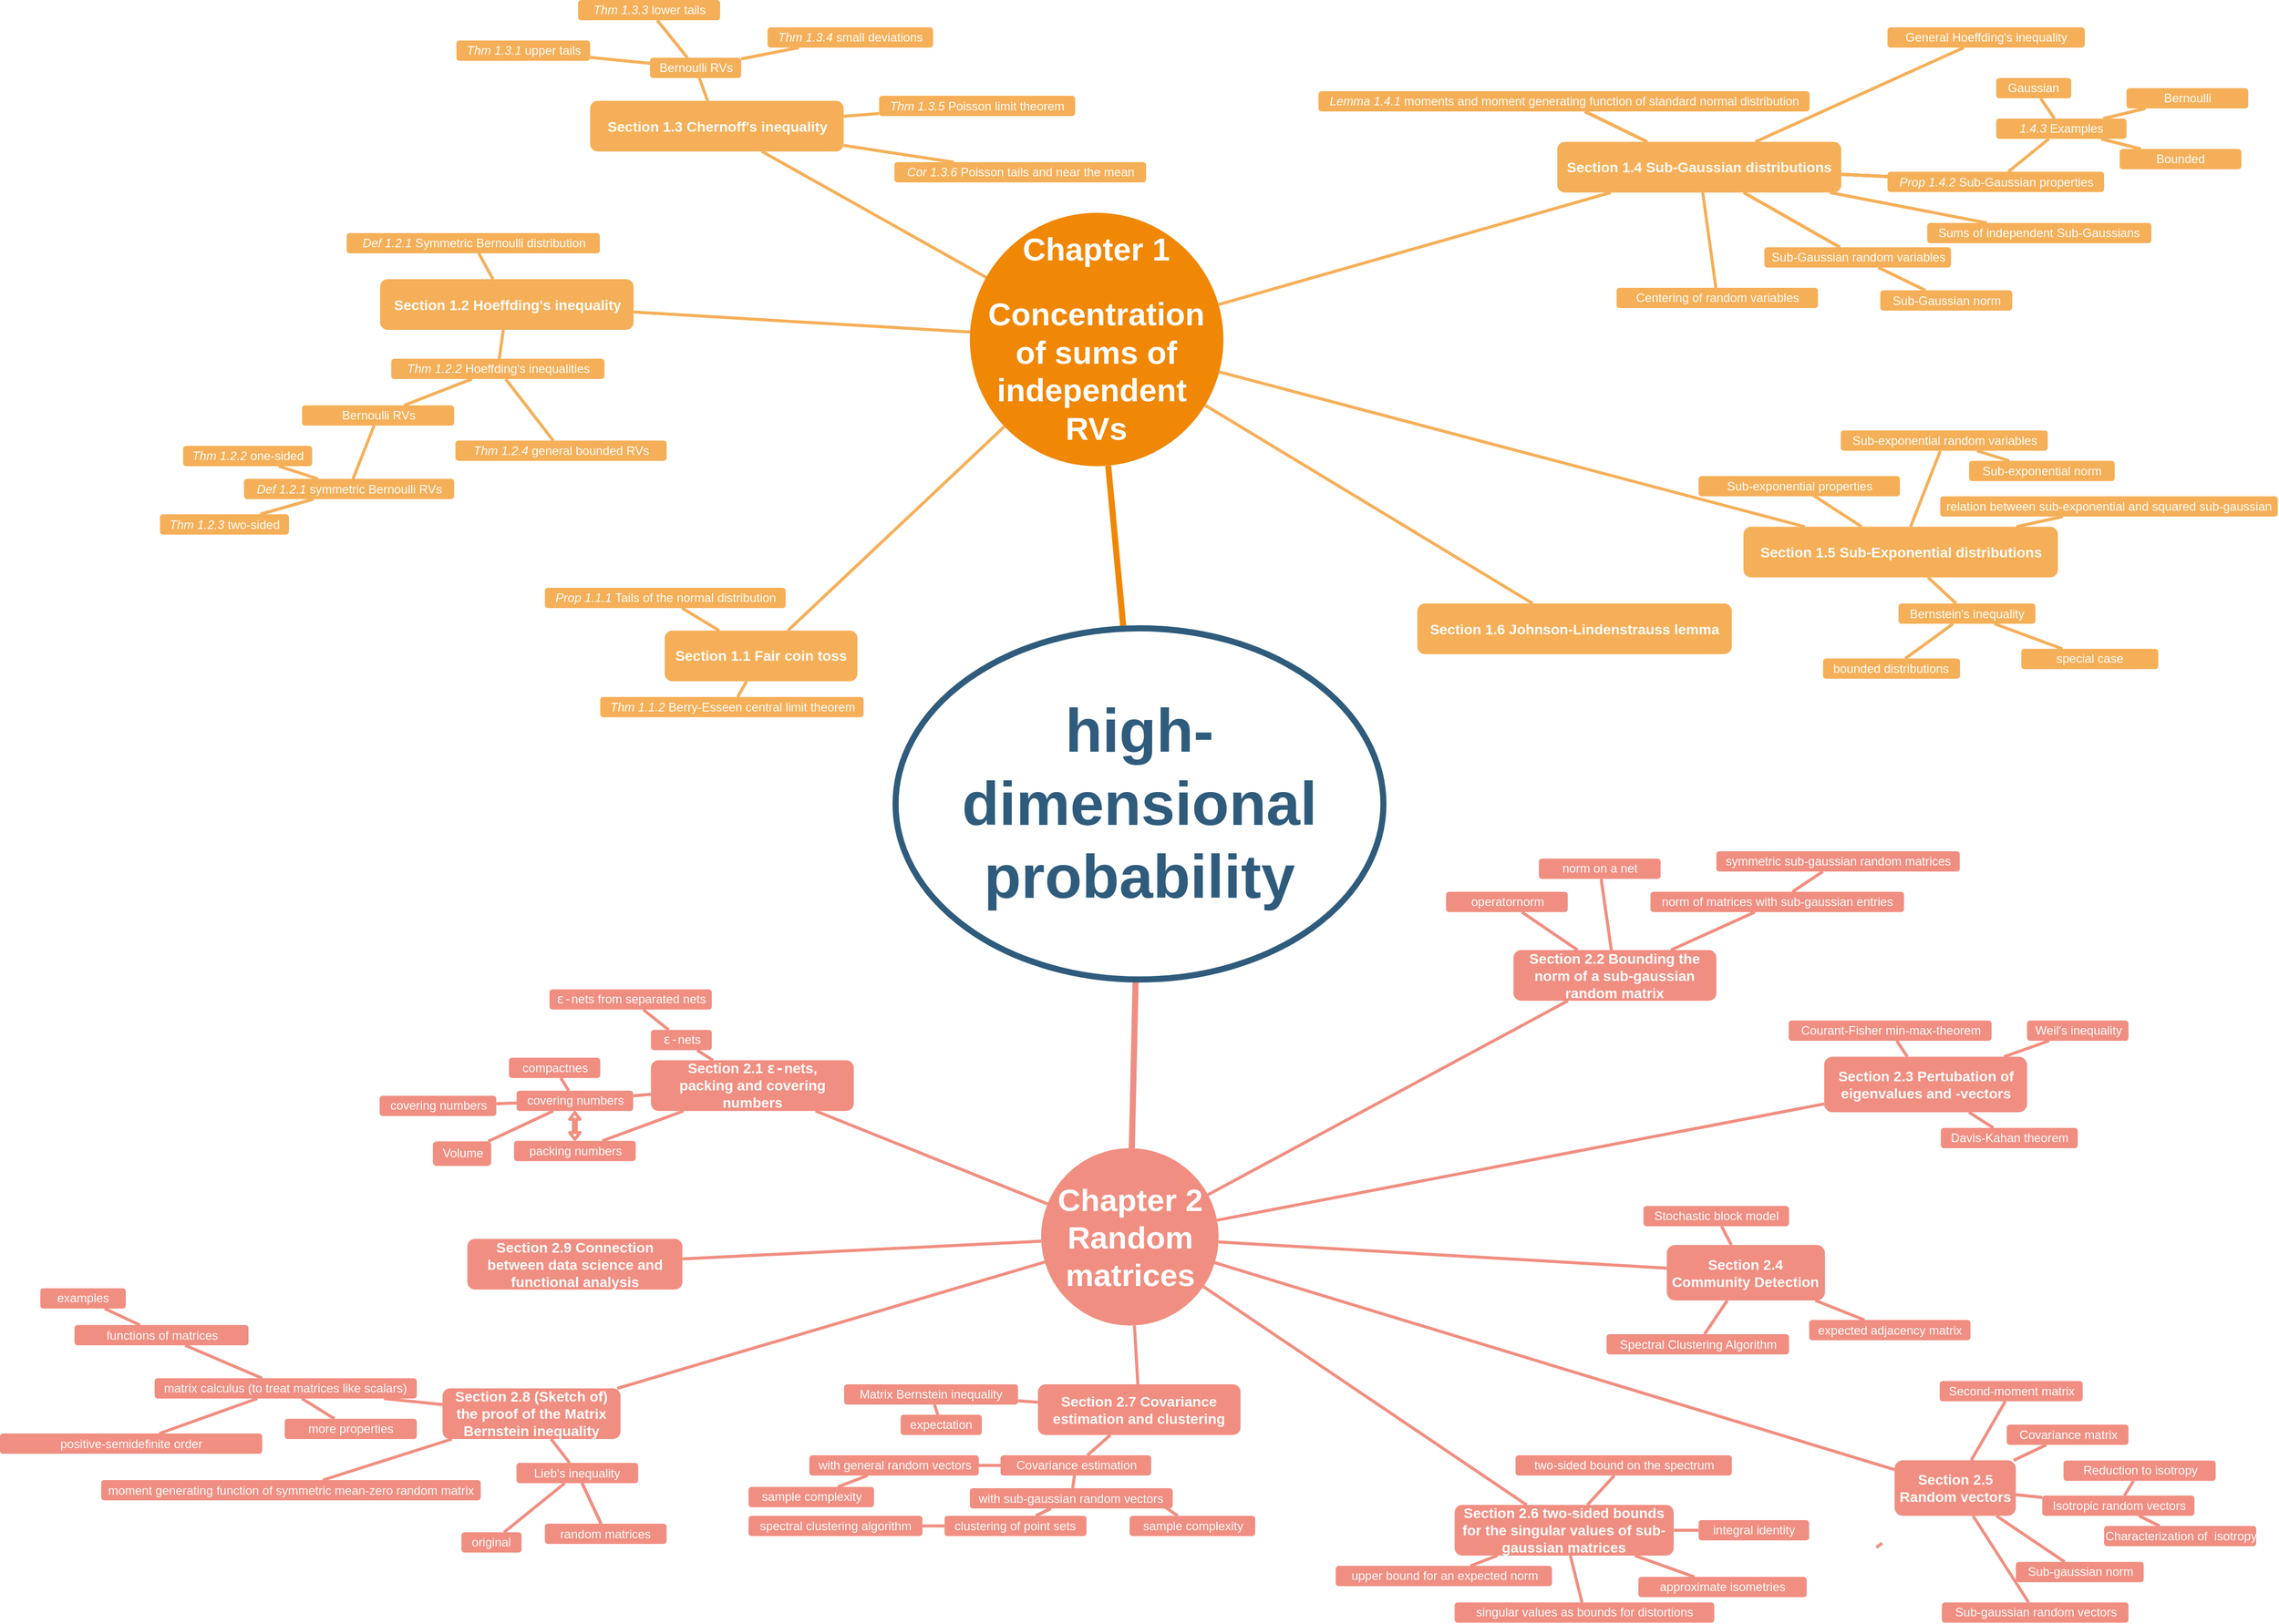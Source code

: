 <mxfile version="13.7.3" type="github">
  <diagram id="6a731a19-8d31-9384-78a2-239565b7b9f0" name="Page-1">
    <mxGraphModel dx="1392" dy="772" grid="1" gridSize="10" guides="1" tooltips="1" connect="1" arrows="1" fold="1" page="1" pageScale="1" pageWidth="1169" pageHeight="827" background="#ffffff" math="0" shadow="0">
      <root>
        <mxCell id="0" />
        <mxCell id="1" parent="0" />
        <mxCell id="nKjWOkiUqiFMKtEfcXU3-1584" value="" style="edgeStyle=none;orthogonalLoop=1;jettySize=auto;html=1;endArrow=none;strokeColor=#F08E81;strokeWidth=3;fontColor=#FFFFFF;" parent="1" source="nKjWOkiUqiFMKtEfcXU3-1556" target="nKjWOkiUqiFMKtEfcXU3-1583" edge="1">
          <mxGeometry relative="1" as="geometry" />
        </mxCell>
        <mxCell id="vXRq4L5JsFHw3zMqs7hk-1559" value="" style="edgeStyle=none;orthogonalLoop=1;jettySize=auto;html=1;endArrow=none;strokeColor=#F08E81;strokeWidth=3;fontColor=#FFFFFF;" parent="1" source="1352" target="vXRq4L5JsFHw3zMqs7hk-1558" edge="1">
          <mxGeometry relative="1" as="geometry">
            <mxPoint x="1606.279" y="1292.588" as="sourcePoint" />
          </mxGeometry>
        </mxCell>
        <mxCell id="HAPoIs7WftZeYswxPthf-1596" value="" style="edgeStyle=none;orthogonalLoop=1;jettySize=auto;html=1;endArrow=none;strokeColor=#F5AF58;strokeWidth=3;fontColor=#FFFFFF;" parent="1" source="HAPoIs7WftZeYswxPthf-1572" target="HAPoIs7WftZeYswxPthf-1595" edge="1">
          <mxGeometry relative="1" as="geometry" />
        </mxCell>
        <mxCell id="HAPoIs7WftZeYswxPthf-1592" value="" style="edgeStyle=none;orthogonalLoop=1;jettySize=auto;html=1;endArrow=none;strokeColor=#F5AF58;strokeWidth=3;fontColor=#FFFFFF;" parent="1" source="HAPoIs7WftZeYswxPthf-1572" target="HAPoIs7WftZeYswxPthf-1591" edge="1">
          <mxGeometry relative="1" as="geometry" />
        </mxCell>
        <mxCell id="HAPoIs7WftZeYswxPthf-1583" style="edgeStyle=none;orthogonalLoop=1;jettySize=auto;html=1;endArrow=none;strokeColor=#F5AF58;strokeWidth=3;fontColor=#FFFFFF;exitX=0.5;exitY=0.5;exitDx=0;exitDy=0;exitPerimeter=0;" parent="1" source="HAPoIs7WftZeYswxPthf-1581" target="HAPoIs7WftZeYswxPthf-1572" edge="1">
          <mxGeometry relative="1" as="geometry" />
        </mxCell>
        <mxCell id="HAPoIs7WftZeYswxPthf-1575" value="" style="edgeStyle=none;orthogonalLoop=1;jettySize=auto;html=1;endArrow=none;strokeColor=#F5AF58;strokeWidth=3;fontColor=#FFFFFF;" parent="1" source="1396" target="HAPoIs7WftZeYswxPthf-1574" edge="1">
          <mxGeometry relative="1" as="geometry" />
        </mxCell>
        <mxCell id="HAPoIs7WftZeYswxPthf-1556" value="" style="edgeStyle=none;orthogonalLoop=1;jettySize=auto;html=1;endArrow=none;strokeColor=#F5AF58;strokeWidth=3;fontColor=#FFFFFF;" parent="1" source="1396" target="HAPoIs7WftZeYswxPthf-1555" edge="1">
          <mxGeometry relative="1" as="geometry" />
        </mxCell>
        <mxCell id="1351" value="&lt;div style=&quot;font-size: 21px&quot;&gt;&lt;h2&gt;Chapter 1&lt;/h2&gt;&lt;h2&gt;Concentration of sums of independent&amp;nbsp; RVs&lt;/h2&gt;&lt;/div&gt;" style="ellipse;whiteSpace=wrap;html=1;shadow=0;fontFamily=Helvetica;fontSize=20;fontColor=#FFFFFF;align=center;strokeWidth=3;fillColor=#F08705;strokeColor=none;gradientColor=none;rounded=1;" parent="1" vertex="1">
          <mxGeometry x="996.25" y="230" width="250" height="250" as="geometry" />
        </mxCell>
        <mxCell id="1352" value="&lt;font style=&quot;font-size: 31px&quot;&gt;&lt;b&gt;Chapter 2&lt;br&gt;Random matrices&lt;/b&gt;&lt;/font&gt;" style="ellipse;whiteSpace=wrap;html=1;shadow=0;fontFamily=Helvetica;fontSize=20;fontColor=#FFFFFF;align=center;strokeWidth=3;strokeColor=none;rounded=1;fillColor=#F08E81;" parent="1" vertex="1">
          <mxGeometry x="1066.5" y="1153" width="175" height="175" as="geometry" />
        </mxCell>
        <mxCell id="1357" value="&lt;h3&gt;Section 1.1 Fair coin toss&lt;/h3&gt;" style="fillColor=#f5af58;strokeColor=none;strokeWidth=3;shadow=0;html=1;fontColor=#FFFFFF;rounded=1;" parent="1" vertex="1">
          <mxGeometry x="695.37" y="642.25" width="190" height="50" as="geometry" />
        </mxCell>
        <mxCell id="1360" style="endArrow=none;strokeWidth=6;strokeColor=#f08705;html=1;" parent="1" source="1515" target="1351" edge="1">
          <mxGeometry relative="1" as="geometry" />
        </mxCell>
        <mxCell id="1361" style="endArrow=none;strokeWidth=6;html=1;strokeColor=#F08E81;" parent="1" source="1515" target="1352" edge="1">
          <mxGeometry relative="1" as="geometry" />
        </mxCell>
        <mxCell id="1388" value="&lt;p&gt;&lt;i&gt;Prop 1.1.1&lt;/i&gt;&amp;nbsp;Tails of the normal distribution&lt;/p&gt;" style="fillColor=#f5af58;strokeColor=none;strokeWidth=3;shadow=0;html=1;fontColor=#FFFFFF;rounded=1;" parent="1" vertex="1">
          <mxGeometry x="577.25" y="600" width="237.38" height="20" as="geometry" />
        </mxCell>
        <mxCell id="1390" value="&lt;h3&gt;Section 1.2 Hoeffding&#39;s inequality&lt;/h3&gt;" style="fillColor=#f5af58;strokeColor=none;strokeWidth=3;shadow=0;html=1;fontColor=#FFFFFF;rounded=1;" parent="1" vertex="1">
          <mxGeometry x="414.75" y="295.5" width="250" height="50" as="geometry" />
        </mxCell>
        <mxCell id="dRpMAYWNb-EyF7LgT5x5-1581" value="" style="edgeStyle=none;orthogonalLoop=1;jettySize=auto;html=1;endArrow=none;strokeColor=#F5AF58;strokeWidth=3;fontColor=#FFFFFF;" parent="1" source="1395" target="dRpMAYWNb-EyF7LgT5x5-1580" edge="1">
          <mxGeometry relative="1" as="geometry" />
        </mxCell>
        <mxCell id="1391" value="&lt;i&gt;Def 1.2.1&amp;nbsp;&lt;/i&gt;Symmetric Bernoulli distribution" style="fillColor=#f5af58;strokeColor=none;strokeWidth=3;shadow=0;html=1;fontColor=#FFFFFF;rounded=1;" parent="1" vertex="1">
          <mxGeometry x="381.75" y="250" width="249.69" height="20" as="geometry" />
        </mxCell>
        <mxCell id="MSrnEf6_SX1GNY-UOXhY-1545" value="" style="edgeStyle=none;orthogonalLoop=1;jettySize=auto;html=1;endArrow=none;strokeColor=#F5AF58;strokeWidth=3;fontColor=#FFFFFF;" parent="1" source="dRpMAYWNb-EyF7LgT5x5-1580" target="MSrnEf6_SX1GNY-UOXhY-1542" edge="1">
          <mxGeometry relative="1" as="geometry" />
        </mxCell>
        <mxCell id="MSrnEf6_SX1GNY-UOXhY-1548" value="" style="edgeStyle=none;orthogonalLoop=1;jettySize=auto;html=1;endArrow=none;strokeColor=#F5AF58;strokeWidth=3;fontColor=#FFFFFF;" parent="1" source="dRpMAYWNb-EyF7LgT5x5-1580" target="MSrnEf6_SX1GNY-UOXhY-1547" edge="1">
          <mxGeometry relative="1" as="geometry" />
        </mxCell>
        <mxCell id="dRpMAYWNb-EyF7LgT5x5-1580" value="Bernoulli RVs" style="fillColor=#f5af58;strokeColor=none;strokeWidth=3;shadow=0;html=1;fontColor=#FFFFFF;rounded=1;" parent="1" vertex="1">
          <mxGeometry x="680.81" y="77" width="90" height="20" as="geometry" />
        </mxCell>
        <mxCell id="MSrnEf6_SX1GNY-UOXhY-1550" value="" style="edgeStyle=none;orthogonalLoop=1;jettySize=auto;html=1;endArrow=none;strokeColor=#F5AF58;strokeWidth=3;fontColor=#FFFFFF;" parent="1" source="1395" target="MSrnEf6_SX1GNY-UOXhY-1549" edge="1">
          <mxGeometry relative="1" as="geometry" />
        </mxCell>
        <mxCell id="MSrnEf6_SX1GNY-UOXhY-1547" value="&lt;i&gt;Thm 1.3.4&amp;nbsp;&lt;/i&gt;small deviations" style="fillColor=#f5af58;strokeColor=none;strokeWidth=3;shadow=0;html=1;fontColor=#FFFFFF;rounded=1;" parent="1" vertex="1">
          <mxGeometry x="796.81" y="47" width="163.19" height="20" as="geometry" />
        </mxCell>
        <mxCell id="MSrnEf6_SX1GNY-UOXhY-1553" value="" style="edgeStyle=none;orthogonalLoop=1;jettySize=auto;html=1;endArrow=none;strokeColor=#F5AF58;strokeWidth=3;fontColor=#FFFFFF;" parent="1" source="1395" target="MSrnEf6_SX1GNY-UOXhY-1552" edge="1">
          <mxGeometry relative="1" as="geometry" />
        </mxCell>
        <mxCell id="MSrnEf6_SX1GNY-UOXhY-1549" value="&lt;i&gt;Thm 1.3.5&amp;nbsp;&lt;/i&gt;Poisson limit theorem" style="fillColor=#f5af58;strokeColor=none;strokeWidth=3;shadow=0;html=1;fontColor=#FFFFFF;rounded=1;" parent="1" vertex="1">
          <mxGeometry x="906.81" y="114.5" width="193.19" height="20" as="geometry" />
        </mxCell>
        <mxCell id="MSrnEf6_SX1GNY-UOXhY-1552" value="&lt;i&gt;Cor 1.3.6&amp;nbsp;&lt;/i&gt;Poisson tails and near the mean" style="fillColor=#f5af58;strokeColor=none;strokeWidth=3;shadow=0;html=1;fontColor=#FFFFFF;rounded=1;" parent="1" vertex="1">
          <mxGeometry x="921.81" y="180" width="248.19" height="20" as="geometry" />
        </mxCell>
        <mxCell id="MSrnEf6_SX1GNY-UOXhY-1544" value="&lt;i&gt;Thm 1.3.3&amp;nbsp;&lt;/i&gt;lower tails" style="fillColor=#f5af58;strokeColor=none;strokeWidth=3;shadow=0;html=1;fontColor=#FFFFFF;rounded=1;" parent="1" vertex="1">
          <mxGeometry x="610" y="20" width="140" height="20" as="geometry" />
        </mxCell>
        <mxCell id="MSrnEf6_SX1GNY-UOXhY-1542" value="&lt;div&gt;&lt;i&gt;Thm 1.3.1&amp;nbsp;&lt;/i&gt;upper tails&lt;/div&gt;" style="fillColor=#f5af58;strokeColor=none;strokeWidth=3;shadow=0;html=1;fontColor=#FFFFFF;rounded=1;" parent="1" vertex="1">
          <mxGeometry x="490" y="60" width="131.81" height="20" as="geometry" />
        </mxCell>
        <mxCell id="dRpMAYWNb-EyF7LgT5x5-1563" value="" style="edgeStyle=none;orthogonalLoop=1;jettySize=auto;html=1;endArrow=none;strokeColor=#F5AF58;strokeWidth=3;fontColor=#FFFFFF;" parent="1" source="dRpMAYWNb-EyF7LgT5x5-1555" target="dRpMAYWNb-EyF7LgT5x5-1573" edge="1">
          <mxGeometry relative="1" as="geometry" />
        </mxCell>
        <mxCell id="dRpMAYWNb-EyF7LgT5x5-1567" value="" style="edgeStyle=none;orthogonalLoop=1;jettySize=auto;html=1;endArrow=none;strokeColor=#F5AF58;strokeWidth=3;fontColor=#FFFFFF;" parent="1" source="dRpMAYWNb-EyF7LgT5x5-1555" target="dRpMAYWNb-EyF7LgT5x5-1566" edge="1">
          <mxGeometry relative="1" as="geometry" />
        </mxCell>
        <mxCell id="dRpMAYWNb-EyF7LgT5x5-1555" value="&lt;div&gt;&lt;i&gt;Thm 1.2&lt;/i&gt;&lt;i&gt;.2&amp;nbsp;&lt;/i&gt;&lt;span&gt;Hoeffding&#39;s inequalities&lt;/span&gt;&lt;/div&gt;" style="fillColor=#f5af58;strokeColor=none;strokeWidth=3;shadow=0;html=1;fontColor=#FFFFFF;rounded=1;" parent="1" vertex="1">
          <mxGeometry x="425.75" y="374" width="210.19" height="20" as="geometry" />
        </mxCell>
        <mxCell id="dRpMAYWNb-EyF7LgT5x5-1566" value="&lt;div&gt;&lt;i&gt;Thm 1.2.4&amp;nbsp;&lt;/i&gt;general bounded RVs&lt;/div&gt;" style="fillColor=#f5af58;strokeColor=none;strokeWidth=3;shadow=0;html=1;fontColor=#FFFFFF;rounded=1;" parent="1" vertex="1">
          <mxGeometry x="489.06" y="454.75" width="208.19" height="20" as="geometry" />
        </mxCell>
        <mxCell id="dRpMAYWNb-EyF7LgT5x5-1569" value="" style="edgeStyle=none;orthogonalLoop=1;jettySize=auto;html=1;endArrow=none;strokeColor=#F5AF58;strokeWidth=3;fontColor=#FFFFFF;" parent="1" source="dRpMAYWNb-EyF7LgT5x5-1562" target="dRpMAYWNb-EyF7LgT5x5-1568" edge="1">
          <mxGeometry relative="1" as="geometry" />
        </mxCell>
        <mxCell id="dRpMAYWNb-EyF7LgT5x5-1571" value="" style="edgeStyle=none;orthogonalLoop=1;jettySize=auto;html=1;endArrow=none;strokeColor=#F5AF58;strokeWidth=3;fontColor=#FFFFFF;" parent="1" source="dRpMAYWNb-EyF7LgT5x5-1562" target="dRpMAYWNb-EyF7LgT5x5-1570" edge="1">
          <mxGeometry relative="1" as="geometry" />
        </mxCell>
        <mxCell id="dRpMAYWNb-EyF7LgT5x5-1574" value="" style="edgeStyle=none;orthogonalLoop=1;jettySize=auto;html=1;endArrow=none;strokeColor=#F5AF58;strokeWidth=3;fontColor=#FFFFFF;" parent="1" source="dRpMAYWNb-EyF7LgT5x5-1562" target="dRpMAYWNb-EyF7LgT5x5-1573" edge="1">
          <mxGeometry relative="1" as="geometry">
            <mxPoint x="319.25" y="466.5" as="targetPoint" />
          </mxGeometry>
        </mxCell>
        <mxCell id="dRpMAYWNb-EyF7LgT5x5-1562" value="&lt;div&gt;&lt;i&gt;Def 1.2.1&amp;nbsp;&lt;/i&gt;symmetric Bernoulli RVs&lt;/div&gt;" style="fillColor=#f5af58;strokeColor=none;strokeWidth=3;shadow=0;html=1;fontColor=#FFFFFF;rounded=1;" parent="1" vertex="1">
          <mxGeometry x="280.56" y="492.5" width="207.19" height="20" as="geometry" />
        </mxCell>
        <mxCell id="dRpMAYWNb-EyF7LgT5x5-1573" value="&lt;div&gt;Bernoulli RVs&lt;/div&gt;" style="fillColor=#f5af58;strokeColor=none;strokeWidth=3;shadow=0;html=1;fontColor=#FFFFFF;rounded=1;" parent="1" vertex="1">
          <mxGeometry x="337.75" y="420" width="150" height="20" as="geometry" />
        </mxCell>
        <mxCell id="dRpMAYWNb-EyF7LgT5x5-1570" value="&lt;i&gt;Thm 1.2.3&lt;/i&gt; two-sided" style="fillColor=#f5af58;strokeColor=none;strokeWidth=3;shadow=0;html=1;fontColor=#FFFFFF;rounded=1;" parent="1" vertex="1">
          <mxGeometry x="197.75" y="527.5" width="127.19" height="20" as="geometry" />
        </mxCell>
        <mxCell id="dRpMAYWNb-EyF7LgT5x5-1568" value="&lt;i&gt;Thm 1.2.2&amp;nbsp;&lt;/i&gt;one-sided" style="fillColor=#f5af58;strokeColor=none;strokeWidth=3;shadow=0;html=1;fontColor=#FFFFFF;rounded=1;" parent="1" vertex="1">
          <mxGeometry x="220.56" y="460" width="127.19" height="20" as="geometry" />
        </mxCell>
        <mxCell id="dRpMAYWNb-EyF7LgT5x5-1552" value="&lt;p&gt;&lt;i&gt;Thm 1.1.2&lt;/i&gt; Berry-Esseen central limit theorem&lt;/p&gt;" style="fillColor=#f5af58;strokeColor=none;strokeWidth=3;shadow=0;html=1;fontColor=#FFFFFF;rounded=1;" parent="1" vertex="1">
          <mxGeometry x="631.81" y="707.75" width="259.63" height="20" as="geometry" />
        </mxCell>
        <mxCell id="1395" value="&lt;h3&gt;Section 1.3 Chernoff&#39;s inequality&lt;/h3&gt;" style="fillColor=#f5af58;strokeColor=none;strokeWidth=3;shadow=0;html=1;fontColor=#FFFFFF;rounded=1;" parent="1" vertex="1">
          <mxGeometry x="621.81" y="119.5" width="250" height="50" as="geometry" />
        </mxCell>
        <mxCell id="HAPoIs7WftZeYswxPthf-1542" value="" style="edgeStyle=none;orthogonalLoop=1;jettySize=auto;html=1;endArrow=none;strokeColor=#F5AF58;strokeWidth=3;" parent="1" source="1396" target="MSrnEf6_SX1GNY-UOXhY-1554" edge="1">
          <mxGeometry relative="1" as="geometry" />
        </mxCell>
        <mxCell id="HAPoIs7WftZeYswxPthf-1544" value="" style="edgeStyle=none;orthogonalLoop=1;jettySize=auto;html=1;endArrow=none;strokeColor=#F5AF58;strokeWidth=3;" parent="1" source="1398" target="HAPoIs7WftZeYswxPthf-1543" edge="1">
          <mxGeometry relative="1" as="geometry">
            <mxPoint x="2003.587" y="167" as="sourcePoint" />
          </mxGeometry>
        </mxCell>
        <mxCell id="HAPoIs7WftZeYswxPthf-1552" value="" style="edgeStyle=none;orthogonalLoop=1;jettySize=auto;html=1;endArrow=none;strokeColor=#F5AF58;strokeWidth=3;fontColor=#FFFFFF;" parent="1" source="1396" target="1397" edge="1">
          <mxGeometry relative="1" as="geometry" />
        </mxCell>
        <mxCell id="HAPoIs7WftZeYswxPthf-1553" value="" style="edgeStyle=none;orthogonalLoop=1;jettySize=auto;html=1;endArrow=none;strokeColor=#F5AF58;strokeWidth=3;fontColor=#FFFFFF;" parent="1" source="1396" target="1398" edge="1">
          <mxGeometry relative="1" as="geometry" />
        </mxCell>
        <mxCell id="HAPoIs7WftZeYswxPthf-1554" value="" style="edgeStyle=none;orthogonalLoop=1;jettySize=auto;html=1;endArrow=none;strokeColor=#F5AF58;strokeWidth=3;fontColor=#FFFFFF;" parent="1" source="1396" target="1397" edge="1">
          <mxGeometry relative="1" as="geometry" />
        </mxCell>
        <mxCell id="HAPoIs7WftZeYswxPthf-1558" value="" style="edgeStyle=none;orthogonalLoop=1;jettySize=auto;html=1;endArrow=none;strokeColor=#F5AF58;strokeWidth=3;fontColor=#FFFFFF;" parent="1" source="1396" target="MSrnEf6_SX1GNY-UOXhY-1554" edge="1">
          <mxGeometry relative="1" as="geometry" />
        </mxCell>
        <mxCell id="HAPoIs7WftZeYswxPthf-1560" value="" style="edgeStyle=none;orthogonalLoop=1;jettySize=auto;html=1;endArrow=none;strokeColor=#F5AF58;strokeWidth=3;fontColor=#FFFFFF;" parent="1" source="1396" target="HAPoIs7WftZeYswxPthf-1559" edge="1">
          <mxGeometry relative="1" as="geometry" />
        </mxCell>
        <mxCell id="HAPoIs7WftZeYswxPthf-1568" value="" style="edgeStyle=none;orthogonalLoop=1;jettySize=auto;html=1;endArrow=none;strokeColor=#F5AF58;strokeWidth=3;fontColor=#FFFFFF;" parent="1" source="1396" target="1398" edge="1">
          <mxGeometry relative="1" as="geometry" />
        </mxCell>
        <mxCell id="HAPoIs7WftZeYswxPthf-1569" value="" style="edgeStyle=none;orthogonalLoop=1;jettySize=auto;html=1;endArrow=none;strokeColor=#F5AF58;strokeWidth=3;fontColor=#FFFFFF;" parent="1" source="1396" target="1398" edge="1">
          <mxGeometry relative="1" as="geometry" />
        </mxCell>
        <mxCell id="HAPoIs7WftZeYswxPthf-1573" value="" style="edgeStyle=none;orthogonalLoop=1;jettySize=auto;html=1;endArrow=none;strokeColor=#F5AF58;strokeWidth=3;fontColor=#FFFFFF;" parent="1" source="1351" target="HAPoIs7WftZeYswxPthf-1572" edge="1">
          <mxGeometry relative="1" as="geometry">
            <mxPoint x="1379.997" y="384.014" as="sourcePoint" />
          </mxGeometry>
        </mxCell>
        <mxCell id="1396" value="&lt;h3&gt;Section 1.4 Sub-Gaussian distributions&lt;/h3&gt;" style="fillColor=#f5af58;strokeColor=none;strokeWidth=3;shadow=0;html=1;fontColor=#FFFFFF;rounded=1;" parent="1" vertex="1">
          <mxGeometry x="1575.41" y="160" width="280" height="50" as="geometry" />
        </mxCell>
        <mxCell id="MSrnEf6_SX1GNY-UOXhY-1555" value="" style="edgeStyle=none;orthogonalLoop=1;jettySize=auto;html=1;endArrow=none;strokeColor=#F5AF58;strokeWidth=3;fontColor=#FFFFFF;" parent="1" source="1396" target="MSrnEf6_SX1GNY-UOXhY-1554" edge="1">
          <mxGeometry relative="1" as="geometry" />
        </mxCell>
        <mxCell id="1397" value="&lt;i&gt;Lemma 1.4.1&lt;/i&gt; moments and moment generating function of standard normal distribution" style="fillColor=#f5af58;strokeColor=none;strokeWidth=3;shadow=0;html=1;fontColor=#FFFFFF;rounded=1;" parent="1" vertex="1">
          <mxGeometry x="1340" y="110" width="484.16" height="20" as="geometry" />
        </mxCell>
        <mxCell id="HAPoIs7WftZeYswxPthf-1586" value="" style="edgeStyle=none;orthogonalLoop=1;jettySize=auto;html=1;endArrow=none;strokeColor=#F5AF58;strokeWidth=3;fontColor=#FFFFFF;" parent="1" source="HAPoIs7WftZeYswxPthf-1572" target="HAPoIs7WftZeYswxPthf-1585" edge="1">
          <mxGeometry relative="1" as="geometry" />
        </mxCell>
        <mxCell id="HAPoIs7WftZeYswxPthf-1588" value="" style="edgeStyle=none;orthogonalLoop=1;jettySize=auto;html=1;endArrow=none;strokeColor=#F5AF58;strokeWidth=3;fontColor=#FFFFFF;" parent="1" source="MSrnEf6_SX1GNY-UOXhY-1554" target="HAPoIs7WftZeYswxPthf-1587" edge="1">
          <mxGeometry relative="1" as="geometry" />
        </mxCell>
        <mxCell id="MSrnEf6_SX1GNY-UOXhY-1554" value="Sub-Gaussian random variables" style="fillColor=#f5af58;strokeColor=none;strokeWidth=3;shadow=0;html=1;fontColor=#FFFFFF;rounded=1;" parent="1" vertex="1">
          <mxGeometry x="1779.6" y="264" width="184" height="20" as="geometry" />
        </mxCell>
        <mxCell id="1398" value="&lt;i&gt;Prop 1.4.2&lt;/i&gt;&amp;nbsp;Sub-Gaussian properties" style="fillColor=#f5af58;strokeColor=none;strokeWidth=3;shadow=0;html=1;fontColor=#FFFFFF;rounded=1;" parent="1" vertex="1">
          <mxGeometry x="1901.02" y="189.5" width="213.54" height="20" as="geometry" />
        </mxCell>
        <mxCell id="1399" value="" style="edgeStyle=none;endArrow=none;strokeWidth=3;strokeColor=#F5AF58;html=1;" parent="1" source="1351" target="1357" edge="1">
          <mxGeometry x="-213.5" y="95.5" width="100" height="100" as="geometry">
            <mxPoint x="872.58" y="438.504" as="sourcePoint" />
            <mxPoint x="-113.5" y="95.5" as="targetPoint" />
          </mxGeometry>
        </mxCell>
        <mxCell id="1400" value="" style="edgeStyle=none;endArrow=none;strokeWidth=3;strokeColor=#F5AF58;html=1;" parent="1" source="1357" target="1388" edge="1">
          <mxGeometry x="-80.13" y="241.25" width="100" height="100" as="geometry">
            <mxPoint x="975.264" y="543.081" as="sourcePoint" />
            <mxPoint x="19.87" y="241.25" as="targetPoint" />
          </mxGeometry>
        </mxCell>
        <mxCell id="1401" value="" style="edgeStyle=none;endArrow=none;strokeWidth=3;strokeColor=#F5AF58;html=1;" parent="1" source="1357" target="dRpMAYWNb-EyF7LgT5x5-1552" edge="1">
          <mxGeometry x="-80.13" y="241.25" width="100" height="100" as="geometry">
            <mxPoint x="966.504" y="505.175" as="sourcePoint" />
            <mxPoint x="749.953" y="707.75" as="targetPoint" />
          </mxGeometry>
        </mxCell>
        <mxCell id="1402" value="" style="edgeStyle=none;endArrow=none;strokeWidth=3;strokeColor=#F5AF58;html=1;" parent="1" source="1351" target="1390" edge="1">
          <mxGeometry x="-213.5" y="95.5" width="100" height="100" as="geometry">
            <mxPoint x="838.645" y="319.215" as="sourcePoint" />
            <mxPoint x="-113.5" y="95.5" as="targetPoint" />
          </mxGeometry>
        </mxCell>
        <mxCell id="1403" value="" style="edgeStyle=none;endArrow=none;strokeWidth=3;strokeColor=#F5AF58;html=1;" parent="1" source="1390" target="1391" edge="1">
          <mxGeometry x="-254.25" y="155" width="100" height="100" as="geometry">
            <mxPoint x="819.165" y="341.411" as="sourcePoint" />
            <mxPoint x="-154.25" y="155" as="targetPoint" />
          </mxGeometry>
        </mxCell>
        <mxCell id="1407" value="" style="edgeStyle=none;endArrow=none;strokeWidth=3;strokeColor=#F5AF58;html=1;" parent="1" source="1351" target="1395" edge="1">
          <mxGeometry x="-183.5" y="95.5" width="100" height="100" as="geometry">
            <mxPoint x="-183.5" y="195.5" as="sourcePoint" />
            <mxPoint x="-83.5" y="95.5" as="targetPoint" />
          </mxGeometry>
        </mxCell>
        <mxCell id="1408" value="" style="edgeStyle=none;endArrow=none;strokeWidth=3;strokeColor=#F5AF58;html=1;" parent="1" source="1351" target="1396" edge="1">
          <mxGeometry x="281.09" y="135.5" width="100" height="100" as="geometry">
            <mxPoint x="770" y="320" as="sourcePoint" />
            <mxPoint x="381.09" y="135.5" as="targetPoint" />
          </mxGeometry>
        </mxCell>
        <mxCell id="1409" value="" style="edgeStyle=none;endArrow=none;strokeWidth=3;strokeColor=#F5AF58;html=1;" parent="1" source="1396" target="1397" edge="1">
          <mxGeometry x="196.16" y="-83" width="100" height="100" as="geometry">
            <mxPoint x="196.16" y="17" as="sourcePoint" />
            <mxPoint x="296.16" y="-83" as="targetPoint" />
          </mxGeometry>
        </mxCell>
        <mxCell id="1410" value="" style="edgeStyle=none;endArrow=none;strokeWidth=3;strokeColor=#F5AF58;html=1;" parent="1" source="1396" target="1398" edge="1">
          <mxGeometry x="196.16" y="-83" width="100" height="100" as="geometry">
            <mxPoint x="196.16" y="17" as="sourcePoint" />
            <mxPoint x="296.16" y="-83" as="targetPoint" />
          </mxGeometry>
        </mxCell>
        <mxCell id="vXRq4L5JsFHw3zMqs7hk-1594" value="" style="edgeStyle=none;orthogonalLoop=1;jettySize=auto;html=1;endArrow=none;strokeColor=#F08E81;strokeWidth=3;fontColor=#FFFFFF;" parent="1" source="vXRq4L5JsFHw3zMqs7hk-1587" target="vXRq4L5JsFHw3zMqs7hk-1593" edge="1">
          <mxGeometry relative="1" as="geometry" />
        </mxCell>
        <mxCell id="1411" value="Second-moment matrix" style="fillColor=#f08e81;strokeColor=none;strokeWidth=3;shadow=0;html=1;fontColor=#FFFFFF;rounded=1;" parent="1" vertex="1">
          <mxGeometry x="1952.46" y="1382.75" width="140.97" height="20" as="geometry" />
        </mxCell>
        <mxCell id="vXRq4L5JsFHw3zMqs7hk-1590" value="" style="edgeStyle=none;orthogonalLoop=1;jettySize=auto;html=1;endArrow=none;strokeColor=#F08E81;strokeWidth=3;fontColor=#FFFFFF;" parent="1" source="1412" target="vXRq4L5JsFHw3zMqs7hk-1589" edge="1">
          <mxGeometry relative="1" as="geometry" />
        </mxCell>
        <mxCell id="1412" value="Isotropic random vectors" style="fillColor=#f08e81;strokeColor=none;strokeWidth=3;shadow=0;html=1;fontColor=#FFFFFF;rounded=1;" parent="1" vertex="1">
          <mxGeometry x="2053.59" y="1495.75" width="150" height="20" as="geometry" />
        </mxCell>
        <mxCell id="vXRq4L5JsFHw3zMqs7hk-1543" value="" style="edgeStyle=none;orthogonalLoop=1;jettySize=auto;html=1;endArrow=none;strokeColor=#F08E81;strokeWidth=3;fontColor=#FFFFFF;" parent="1" source="vXRq4L5JsFHw3zMqs7hk-1558" target="vXRq4L5JsFHw3zMqs7hk-1542" edge="1">
          <mxGeometry relative="1" as="geometry" />
        </mxCell>
        <mxCell id="vXRq4L5JsFHw3zMqs7hk-1545" value="" style="edgeStyle=none;orthogonalLoop=1;jettySize=auto;html=1;endArrow=none;strokeColor=#F08E81;strokeWidth=3;fontColor=#FFFFFF;" parent="1" source="vXRq4L5JsFHw3zMqs7hk-1558" target="vXRq4L5JsFHw3zMqs7hk-1544" edge="1">
          <mxGeometry relative="1" as="geometry" />
        </mxCell>
        <mxCell id="vXRq4L5JsFHw3zMqs7hk-1549" value="" style="edgeStyle=none;orthogonalLoop=1;jettySize=auto;html=1;endArrow=none;strokeColor=#F08E81;strokeWidth=3;fontColor=#FFFFFF;" parent="1" source="1416" target="vXRq4L5JsFHw3zMqs7hk-1548" edge="1">
          <mxGeometry relative="1" as="geometry" />
        </mxCell>
        <mxCell id="1416" value="&lt;span style=&quot;font-family: monospace , monospace&quot;&gt;&lt;font style=&quot;font-size: 12px&quot;&gt;ɛ-&lt;/font&gt;&lt;/span&gt;&lt;font style=&quot;font-size: 12px&quot;&gt;nets&lt;/font&gt;" style="fillColor=#f08e81;strokeColor=none;strokeWidth=3;shadow=0;html=1;fontColor=#FFFFFF;rounded=1;" parent="1" vertex="1">
          <mxGeometry x="681.81" y="1036.25" width="60" height="20" as="geometry" />
        </mxCell>
        <mxCell id="vXRq4L5JsFHw3zMqs7hk-1565" value="" style="edgeStyle=none;orthogonalLoop=1;jettySize=auto;html=1;endArrow=none;strokeColor=#F08E81;strokeWidth=3;fontColor=#FFFFFF;" parent="1" source="vXRq4L5JsFHw3zMqs7hk-1560" target="vXRq4L5JsFHw3zMqs7hk-1564" edge="1">
          <mxGeometry relative="1" as="geometry" />
        </mxCell>
        <mxCell id="vXRq4L5JsFHw3zMqs7hk-1567" value="" style="edgeStyle=none;orthogonalLoop=1;jettySize=auto;html=1;endArrow=none;strokeColor=#F08E81;strokeWidth=3;fontColor=#FFFFFF;" parent="1" source="vXRq4L5JsFHw3zMqs7hk-1560" target="vXRq4L5JsFHw3zMqs7hk-1566" edge="1">
          <mxGeometry relative="1" as="geometry" />
        </mxCell>
        <mxCell id="1417" value="norm on a net" style="fillColor=#f08e81;strokeColor=none;strokeWidth=3;shadow=0;html=1;fontColor=#FFFFFF;rounded=1;" parent="1" vertex="1">
          <mxGeometry x="1557.28" y="867.25" width="120" height="20" as="geometry" />
        </mxCell>
        <mxCell id="vXRq4L5JsFHw3zMqs7hk-1574" value="" style="edgeStyle=none;orthogonalLoop=1;jettySize=auto;html=1;endArrow=none;strokeColor=#F08E81;strokeWidth=3;fontColor=#FFFFFF;" parent="1" source="vXRq4L5JsFHw3zMqs7hk-1570" target="vXRq4L5JsFHw3zMqs7hk-1573" edge="1">
          <mxGeometry relative="1" as="geometry" />
        </mxCell>
        <mxCell id="vXRq4L5JsFHw3zMqs7hk-1576" value="" style="edgeStyle=none;orthogonalLoop=1;jettySize=auto;html=1;endArrow=none;strokeColor=#F08E81;strokeWidth=3;fontColor=#FFFFFF;" parent="1" source="vXRq4L5JsFHw3zMqs7hk-1570" target="vXRq4L5JsFHw3zMqs7hk-1575" edge="1">
          <mxGeometry relative="1" as="geometry" />
        </mxCell>
        <mxCell id="1418" value="Courant-Fisher min-max-theorem" style="fillColor=#f08e81;strokeColor=none;strokeWidth=3;shadow=0;html=1;fontColor=#FFFFFF;rounded=1;" parent="1" vertex="1">
          <mxGeometry x="1803.59" y="1027" width="200" height="20" as="geometry" />
        </mxCell>
        <mxCell id="1420" value="Covariance matrix" style="fillColor=#f08e81;strokeColor=none;strokeWidth=3;shadow=0;html=1;fontColor=#FFFFFF;rounded=1;" parent="1" vertex="1">
          <mxGeometry x="2018.59" y="1425.75" width="120" height="20" as="geometry" />
        </mxCell>
        <mxCell id="vXRq4L5JsFHw3zMqs7hk-1585" value="" style="edgeStyle=none;orthogonalLoop=1;jettySize=auto;html=1;endArrow=none;strokeColor=#F08E81;strokeWidth=3;fontColor=#FFFFFF;" parent="1" source="vXRq4L5JsFHw3zMqs7hk-1581" target="vXRq4L5JsFHw3zMqs7hk-1584" edge="1">
          <mxGeometry relative="1" as="geometry" />
        </mxCell>
        <mxCell id="1421" value="expected adjacency matrix" style="fillColor=#f08e81;strokeColor=none;strokeWidth=3;shadow=0;html=1;fontColor=#FFFFFF;rounded=1;" parent="1" vertex="1">
          <mxGeometry x="1823.76" y="1322.5" width="159.03" height="20" as="geometry" />
        </mxCell>
        <mxCell id="1422" value="Stochastic block model" style="fillColor=#f08e81;strokeColor=none;strokeWidth=3;shadow=0;html=1;fontColor=#FFFFFF;rounded=1;" parent="1" vertex="1">
          <mxGeometry x="1660.41" y="1210" width="143.47" height="20" as="geometry" />
        </mxCell>
        <mxCell id="1423" value="" style="edgeStyle=none;endArrow=none;strokeWidth=3;strokeColor=#F08E81;html=1;" parent="1" source="vXRq4L5JsFHw3zMqs7hk-1587" target="1411" edge="1">
          <mxGeometry x="7.62" y="985.62" width="100" height="100" as="geometry">
            <mxPoint x="7.62" y="1085.62" as="sourcePoint" />
            <mxPoint x="107.62" y="985.62" as="targetPoint" />
          </mxGeometry>
        </mxCell>
        <mxCell id="1427" value="" style="edgeStyle=none;endArrow=none;strokeWidth=3;strokeColor=#F08E81;html=1;" parent="1" source="vXRq4L5JsFHw3zMqs7hk-1558" target="1416" edge="1">
          <mxGeometry x="-798.19" y="911.25" width="100" height="100" as="geometry">
            <mxPoint x="-798.19" y="1011.25" as="sourcePoint" />
            <mxPoint x="-698.19" y="911.25" as="targetPoint" />
          </mxGeometry>
        </mxCell>
        <mxCell id="1428" value="" style="edgeStyle=none;endArrow=none;strokeWidth=3;strokeColor=#F08E81;html=1;" parent="1" source="vXRq4L5JsFHw3zMqs7hk-1560" target="1417" edge="1">
          <mxGeometry x="-112.72" y="935" width="100" height="100" as="geometry">
            <mxPoint x="-112.72" y="1035" as="sourcePoint" />
            <mxPoint x="-12.72" y="935" as="targetPoint" />
          </mxGeometry>
        </mxCell>
        <mxCell id="1429" value="" style="edgeStyle=none;endArrow=none;strokeWidth=3;strokeColor=#F08E81;html=1;" parent="1" source="vXRq4L5JsFHw3zMqs7hk-1570" target="1418" edge="1">
          <mxGeometry x="48.59" y="980.25" width="100" height="100" as="geometry">
            <mxPoint x="48.59" y="1080.25" as="sourcePoint" />
            <mxPoint x="148.59" y="980.25" as="targetPoint" />
          </mxGeometry>
        </mxCell>
        <mxCell id="1431" value="" style="edgeStyle=none;endArrow=none;strokeWidth=3;strokeColor=#F08E81;html=1;" parent="1" source="vXRq4L5JsFHw3zMqs7hk-1587" target="1412" edge="1">
          <mxGeometry x="7.62" y="985.62" width="100" height="100" as="geometry">
            <mxPoint x="7.62" y="1085.62" as="sourcePoint" />
            <mxPoint x="107.62" y="985.62" as="targetPoint" />
          </mxGeometry>
        </mxCell>
        <mxCell id="1432" value="" style="edgeStyle=none;endArrow=none;strokeWidth=3;strokeColor=#F08E81;html=1;" parent="1" source="vXRq4L5JsFHw3zMqs7hk-1581" target="1422" edge="1">
          <mxGeometry x="-143.62" y="864.5" width="100" height="100" as="geometry">
            <mxPoint x="-143.62" y="964.5" as="sourcePoint" />
            <mxPoint x="-43.62" y="864.5" as="targetPoint" />
          </mxGeometry>
        </mxCell>
        <mxCell id="1433" value="" style="edgeStyle=none;endArrow=none;strokeWidth=3;strokeColor=#F08E81;html=1;" parent="1" source="vXRq4L5JsFHw3zMqs7hk-1581" target="1421" edge="1">
          <mxGeometry x="-143.62" y="864.5" width="100" height="100" as="geometry">
            <mxPoint x="-143.62" y="964.5" as="sourcePoint" />
            <mxPoint x="-43.62" y="864.5" as="targetPoint" />
          </mxGeometry>
        </mxCell>
        <mxCell id="1434" value="" style="edgeStyle=none;endArrow=none;strokeWidth=3;strokeColor=#F08E81;html=1;" parent="1" source="vXRq4L5JsFHw3zMqs7hk-1587" target="1420" edge="1">
          <mxGeometry x="7.62" y="985.62" width="100" height="100" as="geometry">
            <mxPoint x="7.62" y="1085.62" as="sourcePoint" />
            <mxPoint x="107.62" y="985.62" as="targetPoint" />
          </mxGeometry>
        </mxCell>
        <mxCell id="1515" value="&lt;h1&gt;high-dimensional probability&lt;/h1&gt;" style="ellipse;whiteSpace=wrap;html=1;shadow=0;fontFamily=Helvetica;fontSize=30;fontColor=#2F5B7C;align=center;strokeColor=#2F5B7C;strokeWidth=6;fillColor=#FFFFFF;fontStyle=1;gradientColor=none;flipH=1;flipV=1;horizontal=1;verticalAlign=middle;rounded=1;" parent="1" vertex="1">
          <mxGeometry x="923" y="640" width="481" height="346.5" as="geometry" />
        </mxCell>
        <mxCell id="dRpMAYWNb-EyF7LgT5x5-1557" value="" style="edgeStyle=none;endArrow=none;strokeWidth=3;strokeColor=#F5AF58;html=1;" parent="1" source="dRpMAYWNb-EyF7LgT5x5-1555" target="1390" edge="1">
          <mxGeometry x="-244.25" y="165" width="100" height="100" as="geometry">
            <mxPoint x="523.734" y="303.5" as="sourcePoint" />
            <mxPoint x="501.297" y="280" as="targetPoint" />
            <Array as="points" />
          </mxGeometry>
        </mxCell>
        <mxCell id="MSrnEf6_SX1GNY-UOXhY-1546" value="" style="edgeStyle=none;orthogonalLoop=1;jettySize=auto;html=1;endArrow=none;strokeColor=#F5AF58;strokeWidth=3;fontColor=#FFFFFF;" parent="1" source="dRpMAYWNb-EyF7LgT5x5-1580" target="MSrnEf6_SX1GNY-UOXhY-1544" edge="1">
          <mxGeometry relative="1" as="geometry">
            <mxPoint x="697.31" y="97" as="sourcePoint" />
            <mxPoint x="650.31" y="77" as="targetPoint" />
          </mxGeometry>
        </mxCell>
        <mxCell id="HAPoIs7WftZeYswxPthf-1546" value="" style="edgeStyle=none;orthogonalLoop=1;jettySize=auto;html=1;endArrow=none;strokeColor=#F5AF58;strokeWidth=3;" parent="1" source="HAPoIs7WftZeYswxPthf-1543" target="HAPoIs7WftZeYswxPthf-1545" edge="1">
          <mxGeometry relative="1" as="geometry" />
        </mxCell>
        <mxCell id="HAPoIs7WftZeYswxPthf-1548" value="" style="edgeStyle=none;orthogonalLoop=1;jettySize=auto;html=1;endArrow=none;strokeColor=#F5AF58;strokeWidth=3;" parent="1" source="HAPoIs7WftZeYswxPthf-1543" target="HAPoIs7WftZeYswxPthf-1547" edge="1">
          <mxGeometry relative="1" as="geometry" />
        </mxCell>
        <mxCell id="HAPoIs7WftZeYswxPthf-1543" value="&lt;i&gt;1.4.3 &lt;/i&gt;Examples" style="whiteSpace=wrap;html=1;shadow=0;fontColor=#FFFFFF;strokeColor=none;strokeWidth=3;fillColor=#f5af58;rounded=1;" parent="1" vertex="1">
          <mxGeometry x="2008.17" y="137" width="128.5" height="20" as="geometry" />
        </mxCell>
        <mxCell id="HAPoIs7WftZeYswxPthf-1545" value="Gaussian" style="whiteSpace=wrap;html=1;shadow=0;fontColor=#FFFFFF;strokeColor=none;strokeWidth=3;fillColor=#f5af58;rounded=1;" parent="1" vertex="1">
          <mxGeometry x="2008.17" y="97" width="73.99" height="20" as="geometry" />
        </mxCell>
        <mxCell id="HAPoIs7WftZeYswxPthf-1550" value="" style="edgeStyle=none;orthogonalLoop=1;jettySize=auto;html=1;endArrow=none;strokeColor=#F5AF58;strokeWidth=3;fontColor=#FFFFFF;" parent="1" source="HAPoIs7WftZeYswxPthf-1543" target="HAPoIs7WftZeYswxPthf-1549" edge="1">
          <mxGeometry relative="1" as="geometry">
            <mxPoint x="2145.92" y="155" as="sourcePoint" />
          </mxGeometry>
        </mxCell>
        <mxCell id="HAPoIs7WftZeYswxPthf-1547" value="Bernoulli" style="whiteSpace=wrap;html=1;shadow=0;fontColor=#FFFFFF;strokeColor=none;strokeWidth=3;fillColor=#f5af58;rounded=1;" parent="1" vertex="1">
          <mxGeometry x="2136.67" y="107" width="120" height="20" as="geometry" />
        </mxCell>
        <mxCell id="HAPoIs7WftZeYswxPthf-1549" value="Bounded" style="whiteSpace=wrap;html=1;shadow=0;fontColor=#FFFFFF;strokeColor=none;strokeWidth=3;fillColor=#f5af58;rounded=1;" parent="1" vertex="1">
          <mxGeometry x="2129.92" y="167" width="120" height="20" as="geometry" />
        </mxCell>
        <mxCell id="HAPoIs7WftZeYswxPthf-1555" value="Sums of independent Sub-Gaussians" style="whiteSpace=wrap;html=1;shadow=0;fontColor=#FFFFFF;strokeColor=none;strokeWidth=3;fillColor=#f5af58;rounded=1;" parent="1" vertex="1">
          <mxGeometry x="1940.16" y="240" width="221" height="20" as="geometry" />
        </mxCell>
        <mxCell id="HAPoIs7WftZeYswxPthf-1559" value="Centering of random variables" style="whiteSpace=wrap;html=1;shadow=0;fontColor=#FFFFFF;strokeColor=none;strokeWidth=3;fillColor=#f5af58;rounded=1;" parent="1" vertex="1">
          <mxGeometry x="1633.91" y="304" width="198.5" height="20" as="geometry" />
        </mxCell>
        <mxCell id="Jpfk0OrBiBI0WzyqMwra-1545" value="" style="edgeStyle=none;orthogonalLoop=1;jettySize=auto;html=1;endArrow=none;strokeColor=#F5AF58;strokeWidth=3;fontColor=#FFFFFF;" parent="1" source="1351" target="Jpfk0OrBiBI0WzyqMwra-1544" edge="1">
          <mxGeometry relative="1" as="geometry" />
        </mxCell>
        <mxCell id="HAPoIs7WftZeYswxPthf-1572" value="&lt;h3&gt;Section 1.5 Sub-Exponential distributions&lt;/h3&gt;" style="fillColor=#f5af58;strokeColor=none;strokeWidth=3;shadow=0;html=1;fontColor=#FFFFFF;rounded=1;" parent="1" vertex="1">
          <mxGeometry x="1758.98" y="539.75" width="310" height="50" as="geometry" />
        </mxCell>
        <mxCell id="HAPoIs7WftZeYswxPthf-1574" value="General Hoeffding&#39;s inequality" style="whiteSpace=wrap;html=1;shadow=0;fontColor=#FFFFFF;strokeColor=none;strokeWidth=3;fillColor=#f5af58;rounded=1;" parent="1" vertex="1">
          <mxGeometry x="1901.02" y="47" width="194.5" height="20" as="geometry" />
        </mxCell>
        <mxCell id="HAPoIs7WftZeYswxPthf-1581" value="Sub-exponential properties" style="whiteSpace=wrap;html=1;shadow=0;fontColor=#FFFFFF;strokeColor=none;strokeWidth=3;fillColor=#f5af58;rounded=1;" parent="1" vertex="1">
          <mxGeometry x="1714.73" y="489.75" width="198.5" height="20" as="geometry" />
        </mxCell>
        <mxCell id="HAPoIs7WftZeYswxPthf-1590" value="" style="edgeStyle=none;orthogonalLoop=1;jettySize=auto;html=1;endArrow=none;strokeColor=#F5AF58;strokeWidth=3;fontColor=#FFFFFF;" parent="1" source="HAPoIs7WftZeYswxPthf-1585" target="HAPoIs7WftZeYswxPthf-1589" edge="1">
          <mxGeometry relative="1" as="geometry" />
        </mxCell>
        <mxCell id="HAPoIs7WftZeYswxPthf-1585" value="Sub-exponential random variables" style="fillColor=#f5af58;strokeColor=none;strokeWidth=3;shadow=0;html=1;fontColor=#FFFFFF;rounded=1;" parent="1" vertex="1">
          <mxGeometry x="1854.98" y="444.75" width="204" height="20" as="geometry" />
        </mxCell>
        <mxCell id="HAPoIs7WftZeYswxPthf-1587" value="Sub-Gaussian norm" style="fillColor=#f5af58;strokeColor=none;strokeWidth=3;shadow=0;html=1;fontColor=#FFFFFF;rounded=1;" parent="1" vertex="1">
          <mxGeometry x="1893.91" y="306.5" width="130" height="20" as="geometry" />
        </mxCell>
        <mxCell id="HAPoIs7WftZeYswxPthf-1589" value="Sub-exponential norm" style="fillColor=#f5af58;strokeColor=none;strokeWidth=3;shadow=0;html=1;fontColor=#FFFFFF;rounded=1;" parent="1" vertex="1">
          <mxGeometry x="1981.48" y="474.75" width="143.5" height="20" as="geometry" />
        </mxCell>
        <mxCell id="HAPoIs7WftZeYswxPthf-1591" value="relation between sub-exponential and squared sub-gaussian" style="whiteSpace=wrap;html=1;shadow=0;fontColor=#FFFFFF;strokeColor=none;strokeWidth=3;fillColor=#f5af58;rounded=1;" parent="1" vertex="1">
          <mxGeometry x="1952.98" y="509.75" width="332.75" height="20" as="geometry" />
        </mxCell>
        <mxCell id="HAPoIs7WftZeYswxPthf-1598" value="" style="edgeStyle=none;orthogonalLoop=1;jettySize=auto;html=1;endArrow=none;strokeColor=#F5AF58;strokeWidth=3;fontColor=#FFFFFF;" parent="1" source="HAPoIs7WftZeYswxPthf-1595" target="HAPoIs7WftZeYswxPthf-1597" edge="1">
          <mxGeometry relative="1" as="geometry" />
        </mxCell>
        <mxCell id="HAPoIs7WftZeYswxPthf-1600" value="" style="edgeStyle=none;orthogonalLoop=1;jettySize=auto;html=1;endArrow=none;strokeColor=#F5AF58;strokeWidth=3;fontColor=#FFFFFF;" parent="1" source="HAPoIs7WftZeYswxPthf-1595" target="HAPoIs7WftZeYswxPthf-1599" edge="1">
          <mxGeometry relative="1" as="geometry" />
        </mxCell>
        <mxCell id="HAPoIs7WftZeYswxPthf-1595" value="Bernstein&#39;s inequality" style="whiteSpace=wrap;html=1;shadow=0;fontColor=#FFFFFF;strokeColor=none;strokeWidth=3;fillColor=#f5af58;rounded=1;" parent="1" vertex="1">
          <mxGeometry x="1911.87" y="615.5" width="135" height="20" as="geometry" />
        </mxCell>
        <mxCell id="HAPoIs7WftZeYswxPthf-1597" value="special case" style="whiteSpace=wrap;html=1;shadow=0;fontColor=#FFFFFF;strokeColor=none;strokeWidth=3;fillColor=#f5af58;rounded=1;" parent="1" vertex="1">
          <mxGeometry x="2032.91" y="660.25" width="135" height="20" as="geometry" />
        </mxCell>
        <mxCell id="HAPoIs7WftZeYswxPthf-1599" value="bounded distributions" style="whiteSpace=wrap;html=1;shadow=0;fontColor=#FFFFFF;strokeColor=none;strokeWidth=3;fillColor=#f5af58;rounded=1;" parent="1" vertex="1">
          <mxGeometry x="1837.48" y="669.75" width="135" height="20" as="geometry" />
        </mxCell>
        <mxCell id="Jpfk0OrBiBI0WzyqMwra-1544" value="&lt;h3&gt;Section 1.6 Johnson-Lindenstrauss lemma&lt;/h3&gt;" style="fillColor=#f5af58;strokeColor=none;strokeWidth=3;shadow=0;html=1;fontColor=#FFFFFF;rounded=1;" parent="1" vertex="1">
          <mxGeometry x="1437.47" y="615.5" width="310" height="50" as="geometry" />
        </mxCell>
        <mxCell id="vXRq4L5JsFHw3zMqs7hk-1547" value="" style="edgeStyle=none;orthogonalLoop=1;jettySize=auto;html=1;endArrow=none;strokeColor=#F08E81;strokeWidth=3;fontColor=#FFFFFF;" parent="1" source="vXRq4L5JsFHw3zMqs7hk-1542" target="vXRq4L5JsFHw3zMqs7hk-1546" edge="1">
          <mxGeometry relative="1" as="geometry" />
        </mxCell>
        <mxCell id="vXRq4L5JsFHw3zMqs7hk-1554" value="" style="edgeStyle=none;orthogonalLoop=1;jettySize=auto;html=1;endArrow=none;strokeColor=#F08E81;strokeWidth=3;fontColor=#FFFFFF;" parent="1" source="vXRq4L5JsFHw3zMqs7hk-1542" target="vXRq4L5JsFHw3zMqs7hk-1553" edge="1">
          <mxGeometry relative="1" as="geometry" />
        </mxCell>
        <mxCell id="vXRq4L5JsFHw3zMqs7hk-1563" value="" style="edgeStyle=none;orthogonalLoop=1;jettySize=auto;html=1;endArrow=none;strokeColor=#F08E81;strokeWidth=3;fontColor=#FFFFFF;" parent="1" source="vXRq4L5JsFHw3zMqs7hk-1542" target="vXRq4L5JsFHw3zMqs7hk-1562" edge="1">
          <mxGeometry relative="1" as="geometry" />
        </mxCell>
        <mxCell id="vXRq4L5JsFHw3zMqs7hk-1542" value="covering numbers" style="fillColor=#f08e81;strokeColor=none;strokeWidth=3;shadow=0;html=1;fontColor=#FFFFFF;rounded=1;" parent="1" vertex="1">
          <mxGeometry x="549.31" y="1096.25" width="115" height="20" as="geometry" />
        </mxCell>
        <mxCell id="vXRq4L5JsFHw3zMqs7hk-1544" value="packing numbers" style="fillColor=#f08e81;strokeColor=none;strokeWidth=3;shadow=0;html=1;fontColor=#FFFFFF;rounded=1;" parent="1" vertex="1">
          <mxGeometry x="546.81" y="1145.75" width="120" height="20" as="geometry" />
        </mxCell>
        <mxCell id="vXRq4L5JsFHw3zMqs7hk-1546" value="compactnes" style="fillColor=#f08e81;strokeColor=none;strokeWidth=3;shadow=0;html=1;fontColor=#FFFFFF;rounded=1;" parent="1" vertex="1">
          <mxGeometry x="541.81" y="1063.75" width="90" height="20" as="geometry" />
        </mxCell>
        <mxCell id="vXRq4L5JsFHw3zMqs7hk-1548" value="&lt;span style=&quot;font-family: monospace , monospace&quot;&gt;&lt;font style=&quot;font-size: 12px&quot;&gt;ɛ-&lt;/font&gt;&lt;/span&gt;&lt;font style=&quot;font-size: 12px&quot;&gt;nets from separated nets&lt;/font&gt;" style="fillColor=#f08e81;strokeColor=none;strokeWidth=3;shadow=0;html=1;fontColor=#FFFFFF;rounded=1;" parent="1" vertex="1">
          <mxGeometry x="581.81" y="996.25" width="160" height="20" as="geometry" />
        </mxCell>
        <mxCell id="vXRq4L5JsFHw3zMqs7hk-1552" value="" style="shape=flexArrow;endArrow=classic;startArrow=classic;html=1;strokeColor=#F08E81;strokeWidth=3;fontColor=#FFFFFF;width=0.8;startSize=1.216;startWidth=4.48;endWidth=4.48;endSize=1.216;" parent="1" source="vXRq4L5JsFHw3zMqs7hk-1544" target="vXRq4L5JsFHw3zMqs7hk-1542" edge="1">
          <mxGeometry width="50" height="50" relative="1" as="geometry">
            <mxPoint x="571.81" y="1159.75" as="sourcePoint" />
            <mxPoint x="621.81" y="1109.75" as="targetPoint" />
          </mxGeometry>
        </mxCell>
        <mxCell id="vXRq4L5JsFHw3zMqs7hk-1553" value="Volume" style="fillColor=#f08e81;strokeColor=none;strokeWidth=3;shadow=0;html=1;fontColor=#FFFFFF;rounded=1;" parent="1" vertex="1">
          <mxGeometry x="466.81" y="1146.25" width="57.5" height="24.25" as="geometry" />
        </mxCell>
        <mxCell id="vXRq4L5JsFHw3zMqs7hk-1561" value="" style="edgeStyle=none;orthogonalLoop=1;jettySize=auto;html=1;endArrow=none;strokeColor=#F08E81;strokeWidth=3;fontColor=#FFFFFF;" parent="1" source="1352" target="vXRq4L5JsFHw3zMqs7hk-1560" edge="1">
          <mxGeometry relative="1" as="geometry" />
        </mxCell>
        <mxCell id="vXRq4L5JsFHw3zMqs7hk-1598" value="" style="edgeStyle=none;orthogonalLoop=1;jettySize=auto;html=1;endArrow=none;strokeColor=#F08E81;strokeWidth=3;fontColor=#FFFFFF;" parent="1" source="1352" target="vXRq4L5JsFHw3zMqs7hk-1597" edge="1">
          <mxGeometry relative="1" as="geometry" />
        </mxCell>
        <mxCell id="nKjWOkiUqiFMKtEfcXU3-1551" value="" style="edgeStyle=none;orthogonalLoop=1;jettySize=auto;html=1;endArrow=none;strokeColor=#F08E81;strokeWidth=3;fontColor=#FFFFFF;" parent="1" source="1352" target="nKjWOkiUqiFMKtEfcXU3-1550" edge="1">
          <mxGeometry relative="1" as="geometry" />
        </mxCell>
        <mxCell id="vXRq4L5JsFHw3zMqs7hk-1558" value="&lt;h3&gt;Section 2.1&amp;nbsp;&lt;span style=&quot;font-family: monospace , monospace&quot;&gt;ɛ-&lt;/span&gt;&lt;font style=&quot;font-size: 14.04px&quot;&gt;nets, packing&amp;nbsp;&lt;/font&gt;and covering numbers&lt;/h3&gt;" style="strokeColor=none;strokeWidth=3;shadow=0;html=1;fontColor=#FFFFFF;rounded=1;fillColor=#F08E81;whiteSpace=wrap;" parent="1" vertex="1">
          <mxGeometry x="681.81" y="1066.25" width="200" height="50" as="geometry" />
        </mxCell>
        <mxCell id="vXRq4L5JsFHw3zMqs7hk-1571" value="" style="edgeStyle=none;orthogonalLoop=1;jettySize=auto;html=1;endArrow=none;strokeColor=#F08E81;strokeWidth=3;fontColor=#FFFFFF;" parent="1" source="1352" target="vXRq4L5JsFHw3zMqs7hk-1570" edge="1">
          <mxGeometry relative="1" as="geometry">
            <mxPoint x="1798.2" y="1189.001" as="sourcePoint" />
          </mxGeometry>
        </mxCell>
        <mxCell id="vXRq4L5JsFHw3zMqs7hk-1560" value="&lt;h3&gt;Section 2.2 Bounding the norm of a sub-gaussian random matrix&lt;/h3&gt;" style="strokeColor=none;strokeWidth=3;shadow=0;html=1;fontColor=#FFFFFF;rounded=1;fillColor=#F08E81;whiteSpace=wrap;" parent="1" vertex="1">
          <mxGeometry x="1532.28" y="957.5" width="200" height="50" as="geometry" />
        </mxCell>
        <mxCell id="vXRq4L5JsFHw3zMqs7hk-1562" value="covering numbers" style="fillColor=#f08e81;strokeColor=none;strokeWidth=3;shadow=0;html=1;fontColor=#FFFFFF;rounded=1;" parent="1" vertex="1">
          <mxGeometry x="414.31" y="1101.25" width="115" height="20" as="geometry" />
        </mxCell>
        <mxCell id="vXRq4L5JsFHw3zMqs7hk-1564" value="operatornorm" style="fillColor=#f08e81;strokeColor=none;strokeWidth=3;shadow=0;html=1;fontColor=#FFFFFF;rounded=1;" parent="1" vertex="1">
          <mxGeometry x="1465.75" y="900" width="120" height="20" as="geometry" />
        </mxCell>
        <mxCell id="vXRq4L5JsFHw3zMqs7hk-1569" value="" style="edgeStyle=none;orthogonalLoop=1;jettySize=auto;html=1;endArrow=none;strokeColor=#F08E81;strokeWidth=3;fontColor=#FFFFFF;" parent="1" source="vXRq4L5JsFHw3zMqs7hk-1566" target="vXRq4L5JsFHw3zMqs7hk-1568" edge="1">
          <mxGeometry relative="1" as="geometry" />
        </mxCell>
        <mxCell id="vXRq4L5JsFHw3zMqs7hk-1566" value="norm of matrices with sub-gaussian entries" style="fillColor=#f08e81;strokeColor=none;strokeWidth=3;shadow=0;html=1;fontColor=#FFFFFF;rounded=1;" parent="1" vertex="1">
          <mxGeometry x="1667.28" y="900" width="250" height="20" as="geometry" />
        </mxCell>
        <mxCell id="vXRq4L5JsFHw3zMqs7hk-1568" value="symmetric sub-gaussian random matrices" style="fillColor=#f08e81;strokeColor=none;strokeWidth=3;shadow=0;html=1;fontColor=#FFFFFF;rounded=1;" parent="1" vertex="1">
          <mxGeometry x="1732.28" y="860" width="240" height="20" as="geometry" />
        </mxCell>
        <mxCell id="vXRq4L5JsFHw3zMqs7hk-1582" value="" style="edgeStyle=none;orthogonalLoop=1;jettySize=auto;html=1;endArrow=none;strokeColor=#F08E81;strokeWidth=3;fontColor=#FFFFFF;" parent="1" source="1352" target="vXRq4L5JsFHw3zMqs7hk-1581" edge="1">
          <mxGeometry relative="1" as="geometry">
            <mxPoint x="1859.999" y="1281.401" as="sourcePoint" />
          </mxGeometry>
        </mxCell>
        <mxCell id="vXRq4L5JsFHw3zMqs7hk-1570" value="&lt;h3&gt;Section 2.3 Pertubation of eigenvalues and -vectors&lt;/h3&gt;" style="strokeColor=none;strokeWidth=3;shadow=0;html=1;fontColor=#FFFFFF;rounded=1;fillColor=#F08E81;whiteSpace=wrap;" parent="1" vertex="1">
          <mxGeometry x="1838.59" y="1062.75" width="200" height="54.75" as="geometry" />
        </mxCell>
        <mxCell id="vXRq4L5JsFHw3zMqs7hk-1573" value="Weil&#39;s inequality" style="fillColor=#f08e81;strokeColor=none;strokeWidth=3;shadow=0;html=1;fontColor=#FFFFFF;rounded=1;" parent="1" vertex="1">
          <mxGeometry x="2038.59" y="1027" width="100" height="20" as="geometry" />
        </mxCell>
        <mxCell id="vXRq4L5JsFHw3zMqs7hk-1575" value="Davis-Kahan theorem" style="fillColor=#f08e81;strokeColor=none;strokeWidth=3;shadow=0;html=1;fontColor=#FFFFFF;rounded=1;" parent="1" vertex="1">
          <mxGeometry x="1953.59" y="1133" width="135" height="20" as="geometry" />
        </mxCell>
        <mxCell id="vXRq4L5JsFHw3zMqs7hk-1588" value="" style="edgeStyle=none;orthogonalLoop=1;jettySize=auto;html=1;endArrow=none;strokeColor=#F08E81;strokeWidth=3;fontColor=#FFFFFF;" parent="1" source="1352" target="vXRq4L5JsFHw3zMqs7hk-1587" edge="1">
          <mxGeometry relative="1" as="geometry" />
        </mxCell>
        <mxCell id="vXRq4L5JsFHw3zMqs7hk-1581" value="&lt;h3&gt;Section 2.4 Community Detection&lt;/h3&gt;" style="strokeColor=none;strokeWidth=3;shadow=0;html=1;fontColor=#FFFFFF;rounded=1;fillColor=#F08E81;whiteSpace=wrap;" parent="1" vertex="1">
          <mxGeometry x="1683.39" y="1248.5" width="155.97" height="54.75" as="geometry" />
        </mxCell>
        <mxCell id="vXRq4L5JsFHw3zMqs7hk-1600" value="" style="edgeStyle=none;orthogonalLoop=1;jettySize=auto;html=1;endArrow=none;strokeColor=#F08E81;strokeWidth=3;fontColor=#FFFFFF;" parent="1" source="vXRq4L5JsFHw3zMqs7hk-1597" target="vXRq4L5JsFHw3zMqs7hk-1599" edge="1">
          <mxGeometry relative="1" as="geometry" />
        </mxCell>
        <mxCell id="vXRq4L5JsFHw3zMqs7hk-1584" value="Spectral Clustering Algorithm" style="fillColor=#f08e81;strokeColor=none;strokeWidth=3;shadow=0;html=1;fontColor=#FFFFFF;rounded=1;" parent="1" vertex="1">
          <mxGeometry x="1624.0" y="1336.5" width="179.88" height="20" as="geometry" />
        </mxCell>
        <mxCell id="vXRq4L5JsFHw3zMqs7hk-1587" value="&lt;h3&gt;Section 2.5 Random vectors&lt;/h3&gt;" style="strokeColor=none;strokeWidth=3;shadow=0;html=1;fontColor=#FFFFFF;rounded=1;fillColor=#F08E81;whiteSpace=wrap;" parent="1" vertex="1">
          <mxGeometry x="1907.96" y="1461" width="119.6" height="54.75" as="geometry" />
        </mxCell>
        <mxCell id="vXRq4L5JsFHw3zMqs7hk-1592" value="" style="edgeStyle=none;orthogonalLoop=1;jettySize=auto;html=1;endArrow=none;strokeColor=#F08E81;strokeWidth=3;fontColor=#FFFFFF;" parent="1" source="1412" target="vXRq4L5JsFHw3zMqs7hk-1591" edge="1">
          <mxGeometry relative="1" as="geometry" />
        </mxCell>
        <mxCell id="vXRq4L5JsFHw3zMqs7hk-1589" value="Reduction to isotropy" style="fillColor=#f08e81;strokeColor=none;strokeWidth=3;shadow=0;html=1;fontColor=#FFFFFF;rounded=1;" parent="1" vertex="1">
          <mxGeometry x="2074.56" y="1461.25" width="150" height="20" as="geometry" />
        </mxCell>
        <mxCell id="vXRq4L5JsFHw3zMqs7hk-1591" value="Characterization of&amp;nbsp; isotropy" style="fillColor=#f08e81;strokeColor=none;strokeWidth=3;shadow=0;html=1;fontColor=#FFFFFF;rounded=1;" parent="1" vertex="1">
          <mxGeometry x="2114.56" y="1525.75" width="150" height="20" as="geometry" />
        </mxCell>
        <mxCell id="vXRq4L5JsFHw3zMqs7hk-1596" value="" style="edgeStyle=none;orthogonalLoop=1;jettySize=auto;html=1;endArrow=none;strokeColor=#F08E81;strokeWidth=3;fontColor=#FFFFFF;" parent="1" source="vXRq4L5JsFHw3zMqs7hk-1587" target="vXRq4L5JsFHw3zMqs7hk-1595" edge="1">
          <mxGeometry relative="1" as="geometry" />
        </mxCell>
        <mxCell id="vXRq4L5JsFHw3zMqs7hk-1593" value="Sub-gaussian random vectors" style="fillColor=#f08e81;strokeColor=none;strokeWidth=3;shadow=0;html=1;fontColor=#FFFFFF;rounded=1;" parent="1" vertex="1">
          <mxGeometry x="1954.62" y="1601.25" width="183.97" height="20" as="geometry" />
        </mxCell>
        <mxCell id="vXRq4L5JsFHw3zMqs7hk-1595" value="Sub-gaussian norm" style="fillColor=#f08e81;strokeColor=none;strokeWidth=3;shadow=0;html=1;fontColor=#FFFFFF;rounded=1;" parent="1" vertex="1">
          <mxGeometry x="2027.56" y="1561.25" width="126.03" height="20" as="geometry" />
        </mxCell>
        <mxCell id="vXRq4L5JsFHw3zMqs7hk-1597" value="&lt;h3&gt;Section 2.6 &lt;font style=&quot;font-size: 14.04px&quot;&gt;two-sided bounds for the singular values of sub-gaussian matrices&lt;/font&gt;&lt;/h3&gt;" style="strokeColor=none;strokeWidth=3;shadow=0;html=1;fontColor=#FFFFFF;rounded=1;fillColor=#F08E81;whiteSpace=wrap;" parent="1" vertex="1">
          <mxGeometry x="1474.22" y="1505" width="215.97" height="50" as="geometry" />
        </mxCell>
        <mxCell id="vXRq4L5JsFHw3zMqs7hk-1602" value="" style="edgeStyle=none;orthogonalLoop=1;jettySize=auto;html=1;endArrow=none;strokeColor=#F08E81;strokeWidth=3;fontColor=#FFFFFF;" parent="1" source="vXRq4L5JsFHw3zMqs7hk-1597" target="vXRq4L5JsFHw3zMqs7hk-1601" edge="1">
          <mxGeometry relative="1" as="geometry" />
        </mxCell>
        <mxCell id="vXRq4L5JsFHw3zMqs7hk-1599" value="singular values as bounds for distortions" style="fillColor=#f08e81;strokeColor=none;strokeWidth=3;shadow=0;html=1;fontColor=#FFFFFF;rounded=1;" parent="1" vertex="1">
          <mxGeometry x="1474.22" y="1601.25" width="255.97" height="20" as="geometry" />
        </mxCell>
        <mxCell id="nKjWOkiUqiFMKtEfcXU3-1545" value="" style="edgeStyle=none;orthogonalLoop=1;jettySize=auto;html=1;endArrow=none;strokeColor=#F08E81;strokeWidth=3;fontColor=#FFFFFF;" parent="1" source="vXRq4L5JsFHw3zMqs7hk-1597" target="nKjWOkiUqiFMKtEfcXU3-1544" edge="1">
          <mxGeometry relative="1" as="geometry" />
        </mxCell>
        <mxCell id="vXRq4L5JsFHw3zMqs7hk-1601" value="approximate isometries" style="fillColor=#f08e81;strokeColor=none;strokeWidth=3;shadow=0;html=1;fontColor=#FFFFFF;rounded=1;" parent="1" vertex="1">
          <mxGeometry x="1655.36" y="1576" width="165.97" height="20" as="geometry" />
        </mxCell>
        <mxCell id="nKjWOkiUqiFMKtEfcXU3-1547" value="" style="edgeStyle=none;orthogonalLoop=1;jettySize=auto;html=1;endArrow=none;strokeColor=#F08E81;strokeWidth=3;fontColor=#FFFFFF;" parent="1" edge="1">
          <mxGeometry relative="1" as="geometry">
            <mxPoint x="1890.002" y="1547" as="sourcePoint" />
            <mxPoint x="1895.792" y="1542.75" as="targetPoint" />
          </mxGeometry>
        </mxCell>
        <mxCell id="nKjWOkiUqiFMKtEfcXU3-1549" value="" style="edgeStyle=none;orthogonalLoop=1;jettySize=auto;html=1;endArrow=none;strokeColor=#F08E81;strokeWidth=3;fontColor=#FFFFFF;" parent="1" source="vXRq4L5JsFHw3zMqs7hk-1597" target="nKjWOkiUqiFMKtEfcXU3-1548" edge="1">
          <mxGeometry relative="1" as="geometry" />
        </mxCell>
        <mxCell id="nKjWOkiUqiFMKtEfcXU3-1544" value="two-sided bound on the spectrum" style="fillColor=#f08e81;strokeColor=none;strokeWidth=3;shadow=0;html=1;fontColor=#FFFFFF;rounded=1;" parent="1" vertex="1">
          <mxGeometry x="1534.25" y="1456" width="213.22" height="20" as="geometry" />
        </mxCell>
        <mxCell id="yN-F0TEQxxeYKhFmF640-1515" value="" style="edgeStyle=none;orthogonalLoop=1;jettySize=auto;html=1;endArrow=none;strokeColor=#F08E81;strokeWidth=3;fontColor=#FFFFFF;" edge="1" parent="1" source="nKjWOkiUqiFMKtEfcXU3-1546" target="vXRq4L5JsFHw3zMqs7hk-1597">
          <mxGeometry relative="1" as="geometry" />
        </mxCell>
        <mxCell id="nKjWOkiUqiFMKtEfcXU3-1546" value="integral identity" style="fillColor=#f08e81;strokeColor=none;strokeWidth=3;shadow=0;html=1;fontColor=#FFFFFF;rounded=1;" parent="1" vertex="1">
          <mxGeometry x="1714.73" y="1520" width="109.03" height="20" as="geometry" />
        </mxCell>
        <mxCell id="nKjWOkiUqiFMKtEfcXU3-1548" value="upper bound for an expected norm" style="fillColor=#f08e81;strokeColor=none;strokeWidth=3;shadow=0;html=1;fontColor=#FFFFFF;rounded=1;" parent="1" vertex="1">
          <mxGeometry x="1356.97" y="1565.13" width="213.22" height="20" as="geometry" />
        </mxCell>
        <mxCell id="nKjWOkiUqiFMKtEfcXU3-1557" value="" style="edgeStyle=none;orthogonalLoop=1;jettySize=auto;html=1;endArrow=none;strokeColor=#F08E81;strokeWidth=3;fontColor=#FFFFFF;" parent="1" source="1352" target="nKjWOkiUqiFMKtEfcXU3-1556" edge="1">
          <mxGeometry relative="1" as="geometry" />
        </mxCell>
        <mxCell id="nKjWOkiUqiFMKtEfcXU3-1550" value="&lt;h3&gt;Section 2.7 Covariance estimation and clustering&lt;/h3&gt;" style="strokeColor=none;strokeWidth=3;shadow=0;html=1;fontColor=#FFFFFF;rounded=1;fillColor=#F08E81;whiteSpace=wrap;" parent="1" vertex="1">
          <mxGeometry x="1063.38" y="1386" width="199.75" height="50" as="geometry" />
        </mxCell>
        <mxCell id="nKjWOkiUqiFMKtEfcXU3-1555" value="" style="edgeStyle=none;orthogonalLoop=1;jettySize=auto;html=1;endArrow=none;strokeColor=#F08E81;strokeWidth=3;fontColor=#FFFFFF;exitX=0.9;exitY=0.5;exitDx=0;exitDy=0;exitPerimeter=0;" parent="1" source="nKjWOkiUqiFMKtEfcXU3-1573" target="nKjWOkiUqiFMKtEfcXU3-1554" edge="1">
          <mxGeometry relative="1" as="geometry" />
        </mxCell>
        <mxCell id="nKjWOkiUqiFMKtEfcXU3-1563" value="" style="edgeStyle=none;orthogonalLoop=1;jettySize=auto;html=1;endArrow=none;strokeColor=#F08E81;strokeWidth=3;fontColor=#FFFFFF;" parent="1" source="nKjWOkiUqiFMKtEfcXU3-1573" target="nKjWOkiUqiFMKtEfcXU3-1562" edge="1">
          <mxGeometry relative="1" as="geometry" />
        </mxCell>
        <mxCell id="nKjWOkiUqiFMKtEfcXU3-1580" value="" style="edgeStyle=none;orthogonalLoop=1;jettySize=auto;html=1;endArrow=none;strokeColor=#F08E81;strokeWidth=3;fontColor=#FFFFFF;" parent="1" source="nKjWOkiUqiFMKtEfcXU3-1576" target="nKjWOkiUqiFMKtEfcXU3-1579" edge="1">
          <mxGeometry relative="1" as="geometry" />
        </mxCell>
        <mxCell id="nKjWOkiUqiFMKtEfcXU3-1554" value="sample complexity" style="fillColor=#f08e81;strokeColor=none;strokeWidth=3;shadow=0;html=1;fontColor=#FFFFFF;rounded=1;" parent="1" vertex="1">
          <mxGeometry x="1153.75" y="1515.75" width="123.75" height="20" as="geometry" />
        </mxCell>
        <mxCell id="nKjWOkiUqiFMKtEfcXU3-1602" value="" style="edgeStyle=none;orthogonalLoop=1;jettySize=auto;html=1;endArrow=none;strokeColor=#F08E81;strokeWidth=3;fontColor=#FFFFFF;" parent="1" source="1352" target="nKjWOkiUqiFMKtEfcXU3-1601" edge="1">
          <mxGeometry relative="1" as="geometry" />
        </mxCell>
        <mxCell id="nKjWOkiUqiFMKtEfcXU3-1556" value="&lt;h3&gt;Section 2.8 (Sketch of) the proof of the Matrix Bernstein inequality&lt;/h3&gt;" style="strokeColor=none;strokeWidth=3;shadow=0;html=1;fontColor=#FFFFFF;rounded=1;fillColor=#F08E81;whiteSpace=wrap;" parent="1" vertex="1">
          <mxGeometry x="476.31" y="1390" width="175.5" height="50" as="geometry" />
        </mxCell>
        <mxCell id="nKjWOkiUqiFMKtEfcXU3-1565" value="" style="edgeStyle=none;orthogonalLoop=1;jettySize=auto;html=1;endArrow=none;strokeColor=#F08E81;strokeWidth=3;fontColor=#FFFFFF;" parent="1" source="nKjWOkiUqiFMKtEfcXU3-1562" target="nKjWOkiUqiFMKtEfcXU3-1564" edge="1">
          <mxGeometry relative="1" as="geometry" />
        </mxCell>
        <mxCell id="nKjWOkiUqiFMKtEfcXU3-1574" value="" style="edgeStyle=none;orthogonalLoop=1;jettySize=auto;html=1;endArrow=none;strokeColor=#F08E81;strokeWidth=3;fontColor=#FFFFFF;" parent="1" source="nKjWOkiUqiFMKtEfcXU3-1562" target="nKjWOkiUqiFMKtEfcXU3-1573" edge="1">
          <mxGeometry relative="1" as="geometry" />
        </mxCell>
        <mxCell id="nKjWOkiUqiFMKtEfcXU3-1562" value="clustering of point sets" style="whiteSpace=wrap;html=1;rounded=1;shadow=0;fontColor=#FFFFFF;strokeColor=none;strokeWidth=3;fillColor=#f08e81;" parent="1" vertex="1">
          <mxGeometry x="971.25" y="1515.75" width="140" height="20" as="geometry" />
        </mxCell>
        <mxCell id="nKjWOkiUqiFMKtEfcXU3-1567" value="" style="edgeStyle=none;orthogonalLoop=1;jettySize=auto;html=1;endArrow=none;strokeColor=#F08E81;strokeWidth=3;fontColor=#FFFFFF;" parent="1" source="nKjWOkiUqiFMKtEfcXU3-1550" target="nKjWOkiUqiFMKtEfcXU3-1566" edge="1">
          <mxGeometry relative="1" as="geometry" />
        </mxCell>
        <mxCell id="nKjWOkiUqiFMKtEfcXU3-1564" value="spectral clustering algorithm" style="whiteSpace=wrap;html=1;rounded=1;shadow=0;fontColor=#FFFFFF;strokeColor=none;strokeWidth=3;fillColor=#f08e81;" parent="1" vertex="1">
          <mxGeometry x="778" y="1515.75" width="171.5" height="20" as="geometry" />
        </mxCell>
        <mxCell id="nKjWOkiUqiFMKtEfcXU3-1569" value="" style="edgeStyle=none;orthogonalLoop=1;jettySize=auto;html=1;endArrow=none;strokeColor=#F08E81;strokeWidth=3;fontColor=#FFFFFF;" parent="1" source="nKjWOkiUqiFMKtEfcXU3-1566" target="nKjWOkiUqiFMKtEfcXU3-1568" edge="1">
          <mxGeometry relative="1" as="geometry" />
        </mxCell>
        <mxCell id="nKjWOkiUqiFMKtEfcXU3-1582" value="" style="edgeStyle=none;orthogonalLoop=1;jettySize=auto;html=1;endArrow=none;strokeColor=#F08E81;strokeWidth=3;fontColor=#FFFFFF;" parent="1" source="nKjWOkiUqiFMKtEfcXU3-1583" target="nKjWOkiUqiFMKtEfcXU3-1581" edge="1">
          <mxGeometry relative="1" as="geometry" />
        </mxCell>
        <mxCell id="nKjWOkiUqiFMKtEfcXU3-1566" value="Matrix Bernstein inequality" style="whiteSpace=wrap;html=1;rounded=1;shadow=0;fontColor=#FFFFFF;strokeColor=none;strokeWidth=3;fillColor=#f08e81;" parent="1" vertex="1">
          <mxGeometry x="872.25" y="1386" width="171.5" height="20" as="geometry" />
        </mxCell>
        <mxCell id="nKjWOkiUqiFMKtEfcXU3-1568" value="expectation" style="whiteSpace=wrap;html=1;rounded=1;shadow=0;fontColor=#FFFFFF;strokeColor=none;strokeWidth=3;fillColor=#f08e81;" parent="1" vertex="1">
          <mxGeometry x="928" y="1416" width="80" height="20" as="geometry" />
        </mxCell>
        <mxCell id="nKjWOkiUqiFMKtEfcXU3-1577" value="" style="edgeStyle=none;orthogonalLoop=1;jettySize=auto;html=1;endArrow=none;strokeColor=#F08E81;strokeWidth=3;fontColor=#FFFFFF;" parent="1" source="nKjWOkiUqiFMKtEfcXU3-1570" target="nKjWOkiUqiFMKtEfcXU3-1576" edge="1">
          <mxGeometry relative="1" as="geometry" />
        </mxCell>
        <mxCell id="nKjWOkiUqiFMKtEfcXU3-1570" value="Covariance estimation" style="fillColor=#f08e81;strokeColor=none;strokeWidth=3;shadow=0;html=1;fontColor=#FFFFFF;rounded=1;" parent="1" vertex="1">
          <mxGeometry x="1026.5" y="1456" width="148.5" height="20" as="geometry" />
        </mxCell>
        <mxCell id="nKjWOkiUqiFMKtEfcXU3-1572" value="" style="edgeStyle=none;orthogonalLoop=1;jettySize=auto;html=1;endArrow=none;strokeColor=#F08E81;strokeWidth=3;fontColor=#FFFFFF;" parent="1" source="nKjWOkiUqiFMKtEfcXU3-1550" target="nKjWOkiUqiFMKtEfcXU3-1570" edge="1">
          <mxGeometry relative="1" as="geometry">
            <mxPoint x="1056.5" y="1458.5" as="sourcePoint" />
            <mxPoint x="992.419" y="1507.25" as="targetPoint" />
          </mxGeometry>
        </mxCell>
        <mxCell id="nKjWOkiUqiFMKtEfcXU3-1573" value="with sub-gaussian random vectors" style="whiteSpace=wrap;html=1;rounded=1;shadow=0;fontColor=#FFFFFF;strokeColor=none;strokeWidth=3;fillColor=#f08e81;" parent="1" vertex="1">
          <mxGeometry x="996.25" y="1488.5" width="200" height="20" as="geometry" />
        </mxCell>
        <mxCell id="nKjWOkiUqiFMKtEfcXU3-1575" value="" style="edgeStyle=none;orthogonalLoop=1;jettySize=auto;html=1;endArrow=none;strokeColor=#F08E81;strokeWidth=3;fontColor=#FFFFFF;" parent="1" source="nKjWOkiUqiFMKtEfcXU3-1570" target="nKjWOkiUqiFMKtEfcXU3-1573" edge="1">
          <mxGeometry relative="1" as="geometry">
            <mxPoint x="994.74" y="1505.243" as="sourcePoint" />
            <mxPoint x="874.25" y="1518.214" as="targetPoint" />
          </mxGeometry>
        </mxCell>
        <mxCell id="nKjWOkiUqiFMKtEfcXU3-1576" value="with general random vectors" style="fillColor=#f08e81;strokeColor=none;strokeWidth=3;shadow=0;html=1;fontColor=#FFFFFF;rounded=1;" parent="1" vertex="1">
          <mxGeometry x="838" y="1456" width="167" height="20" as="geometry" />
        </mxCell>
        <mxCell id="nKjWOkiUqiFMKtEfcXU3-1579" value="sample complexity" style="fillColor=#f08e81;strokeColor=none;strokeWidth=3;shadow=0;html=1;fontColor=#FFFFFF;rounded=1;" parent="1" vertex="1">
          <mxGeometry x="778" y="1487.25" width="123.75" height="20" as="geometry" />
        </mxCell>
        <mxCell id="nKjWOkiUqiFMKtEfcXU3-1581" value="functions of matrices" style="whiteSpace=wrap;html=1;rounded=1;shadow=0;fontColor=#FFFFFF;strokeColor=none;strokeWidth=3;fillColor=#f08e81;" parent="1" vertex="1">
          <mxGeometry x="113.5" y="1327.5" width="171.5" height="20" as="geometry" />
        </mxCell>
        <mxCell id="nKjWOkiUqiFMKtEfcXU3-1586" value="" style="edgeStyle=none;orthogonalLoop=1;jettySize=auto;html=1;endArrow=none;strokeColor=#F08E81;strokeWidth=3;fontColor=#FFFFFF;" parent="1" source="nKjWOkiUqiFMKtEfcXU3-1581" target="nKjWOkiUqiFMKtEfcXU3-1585" edge="1">
          <mxGeometry relative="1" as="geometry" />
        </mxCell>
        <mxCell id="nKjWOkiUqiFMKtEfcXU3-1588" value="" style="edgeStyle=none;orthogonalLoop=1;jettySize=auto;html=1;endArrow=none;strokeColor=#F08E81;strokeWidth=3;fontColor=#FFFFFF;" parent="1" source="nKjWOkiUqiFMKtEfcXU3-1583" target="nKjWOkiUqiFMKtEfcXU3-1587" edge="1">
          <mxGeometry relative="1" as="geometry" />
        </mxCell>
        <mxCell id="nKjWOkiUqiFMKtEfcXU3-1590" value="" style="edgeStyle=none;orthogonalLoop=1;jettySize=auto;html=1;endArrow=none;strokeColor=#F08E81;strokeWidth=3;fontColor=#FFFFFF;" parent="1" source="nKjWOkiUqiFMKtEfcXU3-1583" target="nKjWOkiUqiFMKtEfcXU3-1589" edge="1">
          <mxGeometry relative="1" as="geometry" />
        </mxCell>
        <mxCell id="nKjWOkiUqiFMKtEfcXU3-1593" value="" style="edgeStyle=none;orthogonalLoop=1;jettySize=auto;html=1;endArrow=none;strokeColor=#F08E81;strokeWidth=3;fontColor=#FFFFFF;" parent="1" source="nKjWOkiUqiFMKtEfcXU3-1556" target="nKjWOkiUqiFMKtEfcXU3-1592" edge="1">
          <mxGeometry relative="1" as="geometry">
            <mxPoint x="575.158" y="1449" as="sourcePoint" />
          </mxGeometry>
        </mxCell>
        <mxCell id="nKjWOkiUqiFMKtEfcXU3-1583" value="matrix calculus (to treat matrices like scalars)" style="whiteSpace=wrap;html=1;rounded=1;shadow=0;fontColor=#FFFFFF;strokeColor=none;strokeWidth=3;fillColor=#f08e81;" parent="1" vertex="1">
          <mxGeometry x="192.44" y="1380" width="258.5" height="20" as="geometry" />
        </mxCell>
        <mxCell id="nKjWOkiUqiFMKtEfcXU3-1585" value="examples" style="whiteSpace=wrap;html=1;rounded=1;shadow=0;fontColor=#FFFFFF;strokeColor=none;strokeWidth=3;fillColor=#f08e81;" parent="1" vertex="1">
          <mxGeometry x="79.75" y="1291.25" width="84.25" height="20" as="geometry" />
        </mxCell>
        <mxCell id="nKjWOkiUqiFMKtEfcXU3-1587" value="positive-semidefinite order" style="whiteSpace=wrap;html=1;rounded=1;shadow=0;fontColor=#FFFFFF;strokeColor=none;strokeWidth=3;fillColor=#f08e81;" parent="1" vertex="1">
          <mxGeometry x="40" y="1434.5" width="258.5" height="20" as="geometry" />
        </mxCell>
        <mxCell id="nKjWOkiUqiFMKtEfcXU3-1589" value="more properties" style="whiteSpace=wrap;html=1;rounded=1;shadow=0;fontColor=#FFFFFF;strokeColor=none;strokeWidth=3;fillColor=#f08e81;" parent="1" vertex="1">
          <mxGeometry x="320.69" y="1420" width="130.25" height="20" as="geometry" />
        </mxCell>
        <mxCell id="nKjWOkiUqiFMKtEfcXU3-1595" value="" style="edgeStyle=none;orthogonalLoop=1;jettySize=auto;html=1;endArrow=none;strokeColor=#F08E81;strokeWidth=3;fontColor=#FFFFFF;" parent="1" source="nKjWOkiUqiFMKtEfcXU3-1592" target="nKjWOkiUqiFMKtEfcXU3-1594" edge="1">
          <mxGeometry relative="1" as="geometry" />
        </mxCell>
        <mxCell id="nKjWOkiUqiFMKtEfcXU3-1597" value="" style="edgeStyle=none;orthogonalLoop=1;jettySize=auto;html=1;endArrow=none;strokeColor=#F08E81;strokeWidth=3;fontColor=#FFFFFF;" parent="1" source="nKjWOkiUqiFMKtEfcXU3-1592" target="nKjWOkiUqiFMKtEfcXU3-1596" edge="1">
          <mxGeometry relative="1" as="geometry" />
        </mxCell>
        <mxCell id="nKjWOkiUqiFMKtEfcXU3-1598" value="" style="edgeStyle=none;orthogonalLoop=1;jettySize=auto;html=1;endArrow=none;strokeColor=#F08E81;strokeWidth=3;fontColor=#FFFFFF;" parent="1" source="nKjWOkiUqiFMKtEfcXU3-1592" target="nKjWOkiUqiFMKtEfcXU3-1596" edge="1">
          <mxGeometry relative="1" as="geometry" />
        </mxCell>
        <mxCell id="nKjWOkiUqiFMKtEfcXU3-1600" value="" style="edgeStyle=none;orthogonalLoop=1;jettySize=auto;html=1;endArrow=none;strokeColor=#F08E81;strokeWidth=3;fontColor=#FFFFFF;" parent="1" source="nKjWOkiUqiFMKtEfcXU3-1556" target="nKjWOkiUqiFMKtEfcXU3-1599" edge="1">
          <mxGeometry relative="1" as="geometry" />
        </mxCell>
        <mxCell id="nKjWOkiUqiFMKtEfcXU3-1592" value="Lieb&#39;s inequality" style="whiteSpace=wrap;html=1;rounded=1;shadow=0;fontColor=#FFFFFF;strokeColor=none;strokeWidth=3;fillColor=#f08e81;" parent="1" vertex="1">
          <mxGeometry x="549.25" y="1463.5" width="120" height="20" as="geometry" />
        </mxCell>
        <mxCell id="nKjWOkiUqiFMKtEfcXU3-1594" value="original" style="whiteSpace=wrap;html=1;rounded=1;shadow=0;fontColor=#FFFFFF;strokeColor=none;strokeWidth=3;fillColor=#f08e81;" parent="1" vertex="1">
          <mxGeometry x="495.0" y="1532" width="59.25" height="20" as="geometry" />
        </mxCell>
        <mxCell id="nKjWOkiUqiFMKtEfcXU3-1596" value="random matrices" style="whiteSpace=wrap;html=1;rounded=1;shadow=0;fontColor=#FFFFFF;strokeColor=none;strokeWidth=3;fillColor=#f08e81;" parent="1" vertex="1">
          <mxGeometry x="577.25" y="1523.5" width="120" height="20" as="geometry" />
        </mxCell>
        <mxCell id="nKjWOkiUqiFMKtEfcXU3-1599" value="moment generating function of symmetric mean-zero random matrix" style="whiteSpace=wrap;html=1;rounded=1;shadow=0;fontColor=#FFFFFF;strokeColor=none;strokeWidth=3;fillColor=#f08e81;" parent="1" vertex="1">
          <mxGeometry x="139.75" y="1480.5" width="374.25" height="20" as="geometry" />
        </mxCell>
        <mxCell id="nKjWOkiUqiFMKtEfcXU3-1601" value="&lt;h3&gt;Section 2.9 Connection between data science and functional analysis&lt;/h3&gt;" style="strokeColor=none;strokeWidth=3;shadow=0;html=1;fontColor=#FFFFFF;rounded=1;fillColor=#F08E81;whiteSpace=wrap;" parent="1" vertex="1">
          <mxGeometry x="500.81" y="1242.5" width="212" height="50" as="geometry" />
        </mxCell>
        <mxCell id="yN-F0TEQxxeYKhFmF640-1516" style="edgeStyle=none;orthogonalLoop=1;jettySize=auto;html=1;exitX=0.75;exitY=1;exitDx=0;exitDy=0;endArrow=none;strokeColor=#F08E81;strokeWidth=3;fontColor=#FFFFFF;" edge="1" parent="1" source="nKjWOkiUqiFMKtEfcXU3-1546" target="nKjWOkiUqiFMKtEfcXU3-1546">
          <mxGeometry relative="1" as="geometry" />
        </mxCell>
        <mxCell id="yN-F0TEQxxeYKhFmF640-1519" style="edgeStyle=none;orthogonalLoop=1;jettySize=auto;html=1;exitX=0.75;exitY=1;exitDx=0;exitDy=0;endArrow=none;strokeColor=#F08E81;strokeWidth=3;fontColor=#FFFFFF;" edge="1" parent="1" source="dRpMAYWNb-EyF7LgT5x5-1555" target="dRpMAYWNb-EyF7LgT5x5-1555">
          <mxGeometry relative="1" as="geometry" />
        </mxCell>
      </root>
    </mxGraphModel>
  </diagram>
</mxfile>
